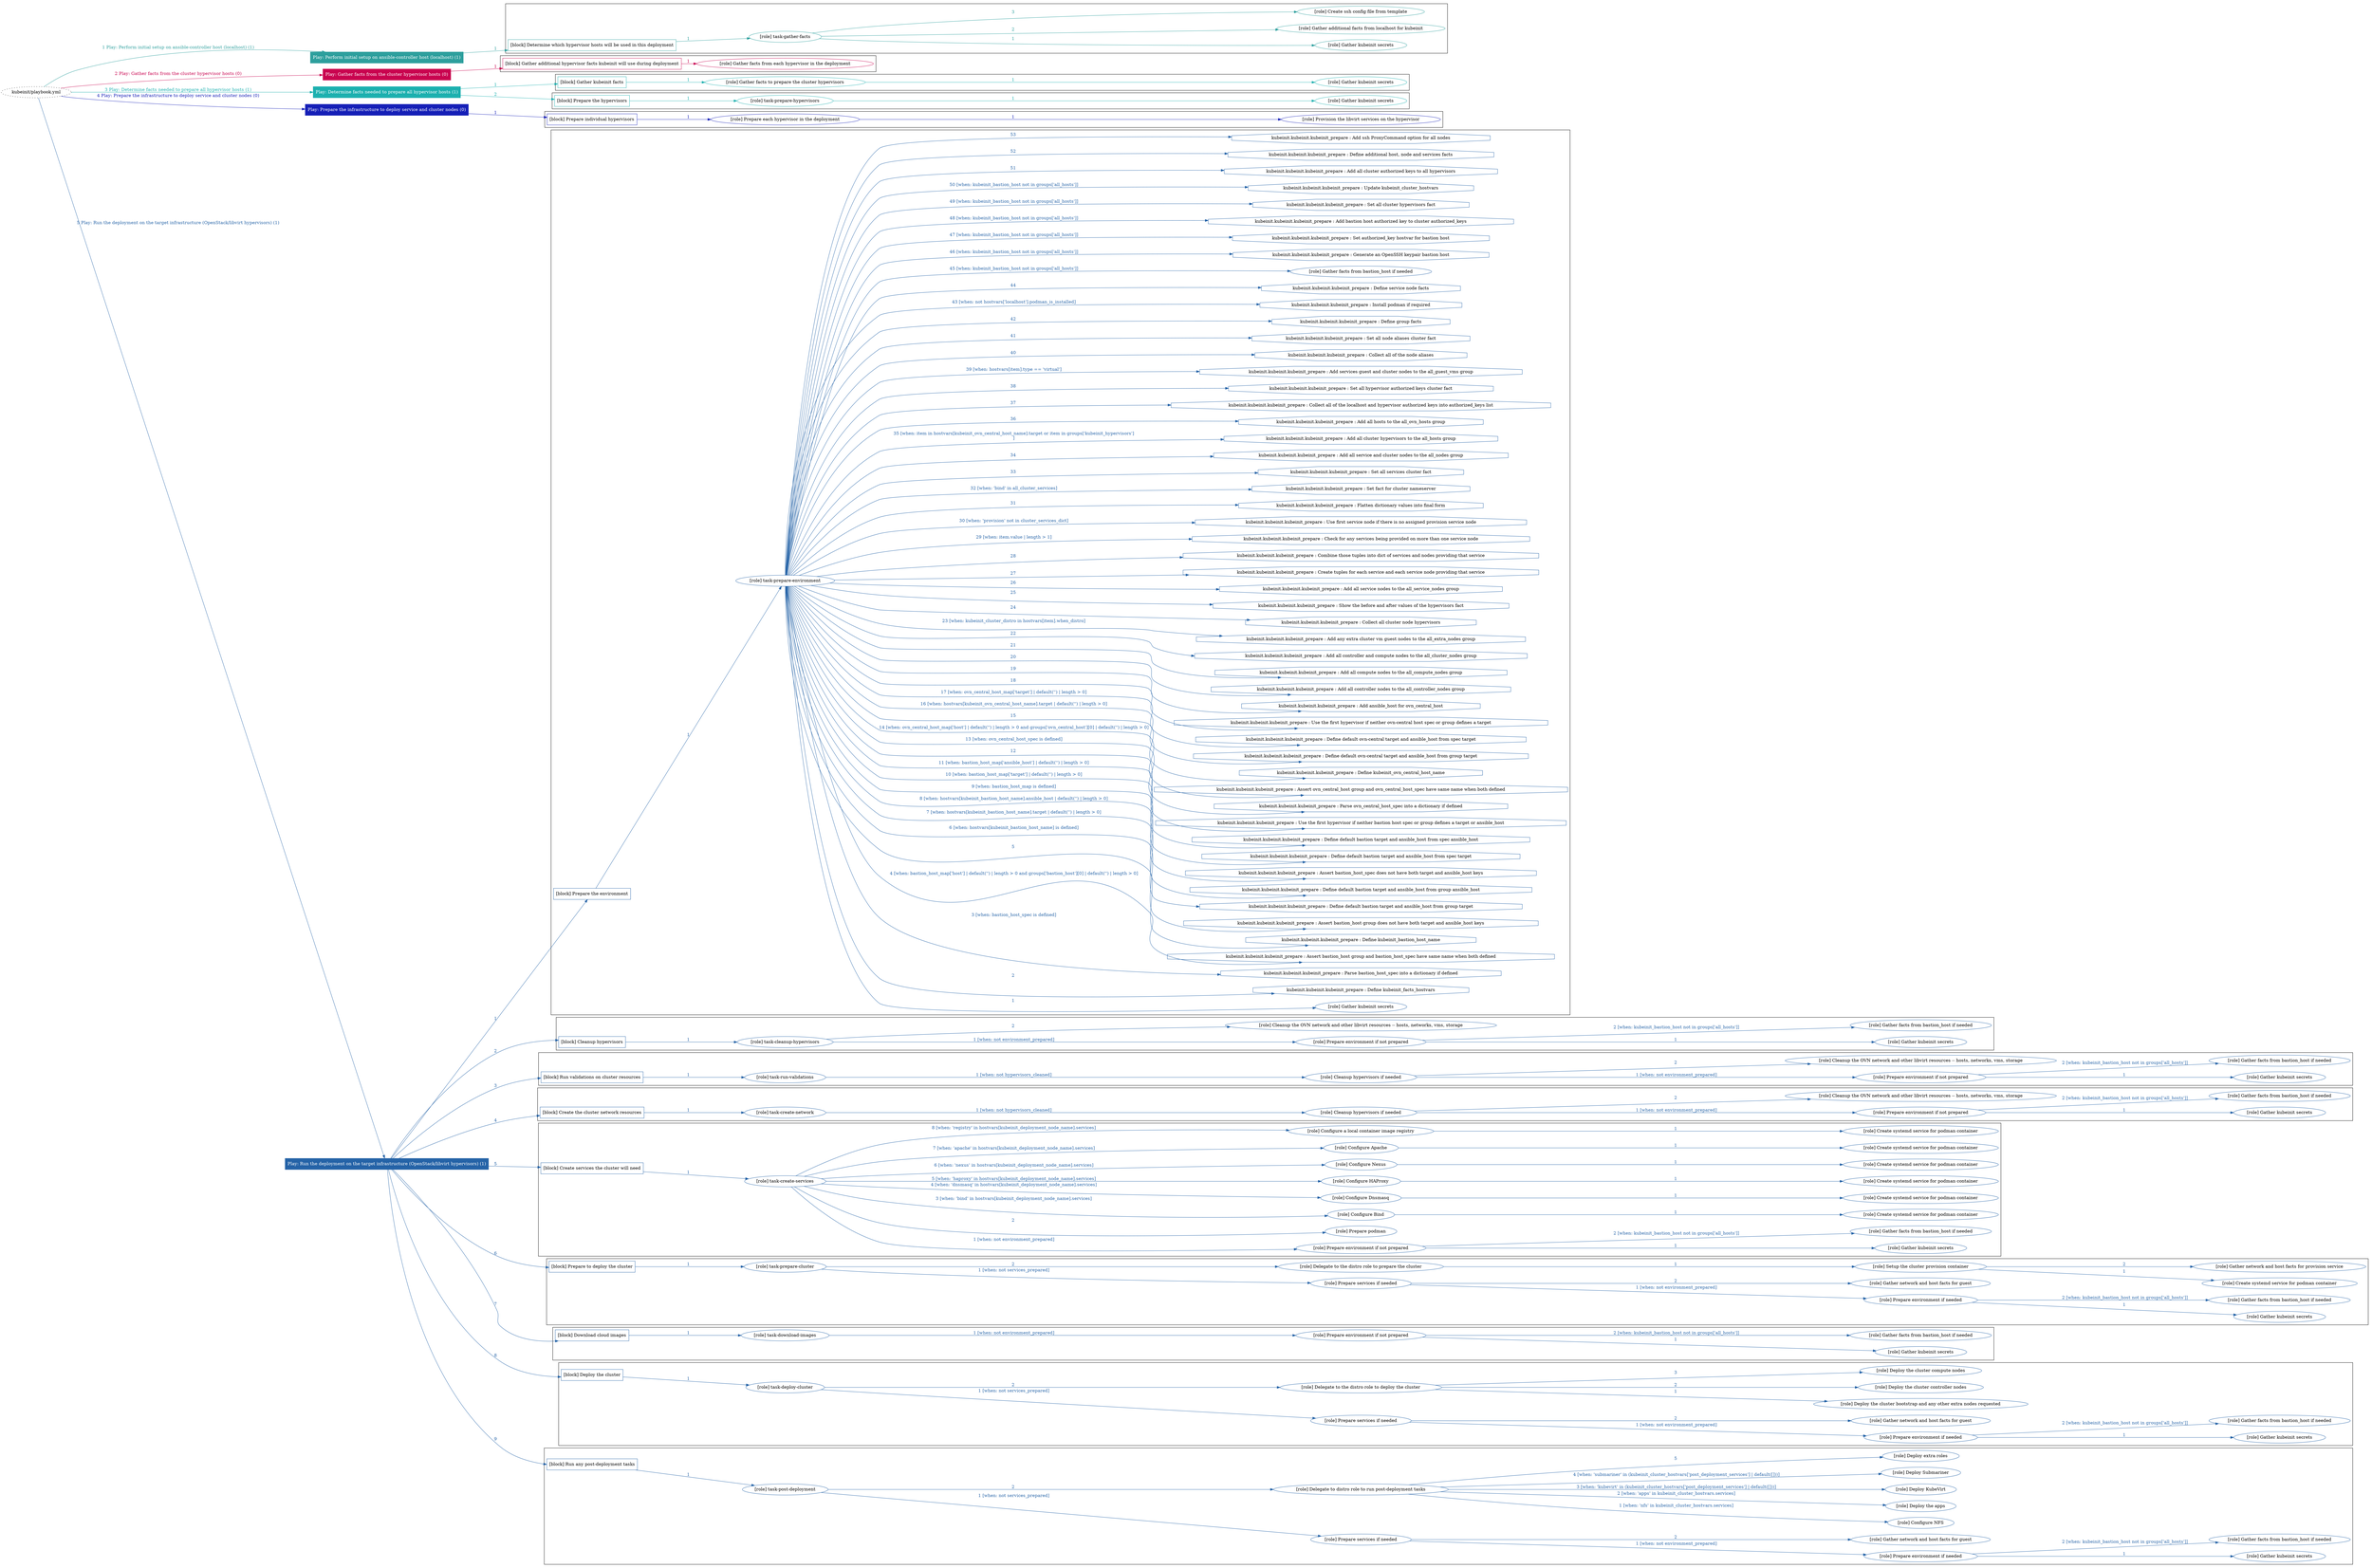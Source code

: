 digraph {
	graph [concentrate=true ordering=in rankdir=LR ratio=fill]
	edge [esep=5 sep=10]
	"kubeinit/playbook.yml" [URL="/home/runner/work/kubeinit/kubeinit/kubeinit/playbook.yml" id=playbook_dfdcc3f0 style=dotted]
	"kubeinit/playbook.yml" -> play_330165f9 [label="1 Play: Perform initial setup on ansible-controller host (localhost) (1)" color="#2d9f9d" fontcolor="#2d9f9d" id=edge_play_330165f9 labeltooltip="1 Play: Perform initial setup on ansible-controller host (localhost) (1)" tooltip="1 Play: Perform initial setup on ansible-controller host (localhost) (1)"]
	subgraph "Play: Perform initial setup on ansible-controller host (localhost) (1)" {
		play_330165f9 [label="Play: Perform initial setup on ansible-controller host (localhost) (1)" URL="/home/runner/work/kubeinit/kubeinit/kubeinit/playbook.yml" color="#2d9f9d" fontcolor="#ffffff" id=play_330165f9 shape=box style=filled tooltip=localhost]
		play_330165f9 -> block_0d5432a5 [label=1 color="#2d9f9d" fontcolor="#2d9f9d" id=edge_block_0d5432a5 labeltooltip=1 tooltip=1]
		subgraph cluster_block_0d5432a5 {
			block_0d5432a5 [label="[block] Determine which hypervisor hosts will be used in this deployment" URL="/home/runner/work/kubeinit/kubeinit/kubeinit/playbook.yml" color="#2d9f9d" id=block_0d5432a5 labeltooltip="Determine which hypervisor hosts will be used in this deployment" shape=box tooltip="Determine which hypervisor hosts will be used in this deployment"]
			block_0d5432a5 -> role_f7b7e987 [label="1 " color="#2d9f9d" fontcolor="#2d9f9d" id=edge_role_f7b7e987 labeltooltip="1 " tooltip="1 "]
			subgraph "task-gather-facts" {
				role_f7b7e987 [label="[role] task-gather-facts" URL="/home/runner/work/kubeinit/kubeinit/kubeinit/playbook.yml" color="#2d9f9d" id=role_f7b7e987 tooltip="task-gather-facts"]
				role_f7b7e987 -> role_10a80d89 [label="1 " color="#2d9f9d" fontcolor="#2d9f9d" id=edge_role_10a80d89 labeltooltip="1 " tooltip="1 "]
				subgraph "Gather kubeinit secrets" {
					role_10a80d89 [label="[role] Gather kubeinit secrets" URL="/home/runner/.ansible/collections/ansible_collections/kubeinit/kubeinit/roles/kubeinit_prepare/tasks/build_hypervisors_group.yml" color="#2d9f9d" id=role_10a80d89 tooltip="Gather kubeinit secrets"]
				}
				role_f7b7e987 -> role_03c56317 [label="2 " color="#2d9f9d" fontcolor="#2d9f9d" id=edge_role_03c56317 labeltooltip="2 " tooltip="2 "]
				subgraph "Gather additional facts from localhost for kubeinit" {
					role_03c56317 [label="[role] Gather additional facts from localhost for kubeinit" URL="/home/runner/.ansible/collections/ansible_collections/kubeinit/kubeinit/roles/kubeinit_prepare/tasks/build_hypervisors_group.yml" color="#2d9f9d" id=role_03c56317 tooltip="Gather additional facts from localhost for kubeinit"]
				}
				role_f7b7e987 -> role_e18e6024 [label="3 " color="#2d9f9d" fontcolor="#2d9f9d" id=edge_role_e18e6024 labeltooltip="3 " tooltip="3 "]
				subgraph "Create ssh config file from template" {
					role_e18e6024 [label="[role] Create ssh config file from template" URL="/home/runner/.ansible/collections/ansible_collections/kubeinit/kubeinit/roles/kubeinit_prepare/tasks/build_hypervisors_group.yml" color="#2d9f9d" id=role_e18e6024 tooltip="Create ssh config file from template"]
				}
			}
		}
	}
	"kubeinit/playbook.yml" -> play_8f786897 [label="2 Play: Gather facts from the cluster hypervisor hosts (0)" color="#c9034f" fontcolor="#c9034f" id=edge_play_8f786897 labeltooltip="2 Play: Gather facts from the cluster hypervisor hosts (0)" tooltip="2 Play: Gather facts from the cluster hypervisor hosts (0)"]
	subgraph "Play: Gather facts from the cluster hypervisor hosts (0)" {
		play_8f786897 [label="Play: Gather facts from the cluster hypervisor hosts (0)" URL="/home/runner/work/kubeinit/kubeinit/kubeinit/playbook.yml" color="#c9034f" fontcolor="#ffffff" id=play_8f786897 shape=box style=filled tooltip="Play: Gather facts from the cluster hypervisor hosts (0)"]
		play_8f786897 -> block_d6c2c010 [label=1 color="#c9034f" fontcolor="#c9034f" id=edge_block_d6c2c010 labeltooltip=1 tooltip=1]
		subgraph cluster_block_d6c2c010 {
			block_d6c2c010 [label="[block] Gather additional hypervisor facts kubeinit will use during deployment" URL="/home/runner/work/kubeinit/kubeinit/kubeinit/playbook.yml" color="#c9034f" id=block_d6c2c010 labeltooltip="Gather additional hypervisor facts kubeinit will use during deployment" shape=box tooltip="Gather additional hypervisor facts kubeinit will use during deployment"]
			block_d6c2c010 -> role_6f06f674 [label="1 " color="#c9034f" fontcolor="#c9034f" id=edge_role_6f06f674 labeltooltip="1 " tooltip="1 "]
			subgraph "Gather facts from each hypervisor in the deployment" {
				role_6f06f674 [label="[role] Gather facts from each hypervisor in the deployment" URL="/home/runner/work/kubeinit/kubeinit/kubeinit/playbook.yml" color="#c9034f" id=role_6f06f674 tooltip="Gather facts from each hypervisor in the deployment"]
			}
		}
	}
	"kubeinit/playbook.yml" -> play_d544d1e6 [label="3 Play: Determine facts needed to prepare all hypervisor hosts (1)" color="#1cb0af" fontcolor="#1cb0af" id=edge_play_d544d1e6 labeltooltip="3 Play: Determine facts needed to prepare all hypervisor hosts (1)" tooltip="3 Play: Determine facts needed to prepare all hypervisor hosts (1)"]
	subgraph "Play: Determine facts needed to prepare all hypervisor hosts (1)" {
		play_d544d1e6 [label="Play: Determine facts needed to prepare all hypervisor hosts (1)" URL="/home/runner/work/kubeinit/kubeinit/kubeinit/playbook.yml" color="#1cb0af" fontcolor="#ffffff" id=play_d544d1e6 shape=box style=filled tooltip=localhost]
		play_d544d1e6 -> block_7246a965 [label=1 color="#1cb0af" fontcolor="#1cb0af" id=edge_block_7246a965 labeltooltip=1 tooltip=1]
		subgraph cluster_block_7246a965 {
			block_7246a965 [label="[block] Gather kubeinit facts" URL="/home/runner/work/kubeinit/kubeinit/kubeinit/playbook.yml" color="#1cb0af" id=block_7246a965 labeltooltip="Gather kubeinit facts" shape=box tooltip="Gather kubeinit facts"]
			block_7246a965 -> role_2cfeac26 [label="1 " color="#1cb0af" fontcolor="#1cb0af" id=edge_role_2cfeac26 labeltooltip="1 " tooltip="1 "]
			subgraph "Gather facts to prepare the cluster hypervisors" {
				role_2cfeac26 [label="[role] Gather facts to prepare the cluster hypervisors" URL="/home/runner/work/kubeinit/kubeinit/kubeinit/playbook.yml" color="#1cb0af" id=role_2cfeac26 tooltip="Gather facts to prepare the cluster hypervisors"]
				role_2cfeac26 -> role_cf95601d [label="1 " color="#1cb0af" fontcolor="#1cb0af" id=edge_role_cf95601d labeltooltip="1 " tooltip="1 "]
				subgraph "Gather kubeinit secrets" {
					role_cf95601d [label="[role] Gather kubeinit secrets" URL="/home/runner/.ansible/collections/ansible_collections/kubeinit/kubeinit/roles/kubeinit_prepare/tasks/gather_kubeinit_facts.yml" color="#1cb0af" id=role_cf95601d tooltip="Gather kubeinit secrets"]
				}
			}
		}
		play_d544d1e6 -> block_c76149f5 [label=2 color="#1cb0af" fontcolor="#1cb0af" id=edge_block_c76149f5 labeltooltip=2 tooltip=2]
		subgraph cluster_block_c76149f5 {
			block_c76149f5 [label="[block] Prepare the hypervisors" URL="/home/runner/work/kubeinit/kubeinit/kubeinit/playbook.yml" color="#1cb0af" id=block_c76149f5 labeltooltip="Prepare the hypervisors" shape=box tooltip="Prepare the hypervisors"]
			block_c76149f5 -> role_6814615e [label="1 " color="#1cb0af" fontcolor="#1cb0af" id=edge_role_6814615e labeltooltip="1 " tooltip="1 "]
			subgraph "task-prepare-hypervisors" {
				role_6814615e [label="[role] task-prepare-hypervisors" URL="/home/runner/work/kubeinit/kubeinit/kubeinit/playbook.yml" color="#1cb0af" id=role_6814615e tooltip="task-prepare-hypervisors"]
				role_6814615e -> role_c16f129f [label="1 " color="#1cb0af" fontcolor="#1cb0af" id=edge_role_c16f129f labeltooltip="1 " tooltip="1 "]
				subgraph "Gather kubeinit secrets" {
					role_c16f129f [label="[role] Gather kubeinit secrets" URL="/home/runner/.ansible/collections/ansible_collections/kubeinit/kubeinit/roles/kubeinit_prepare/tasks/gather_kubeinit_facts.yml" color="#1cb0af" id=role_c16f129f tooltip="Gather kubeinit secrets"]
				}
			}
		}
	}
	"kubeinit/playbook.yml" -> play_97f97716 [label="4 Play: Prepare the infrastructure to deploy service and cluster nodes (0)" color="#151fb7" fontcolor="#151fb7" id=edge_play_97f97716 labeltooltip="4 Play: Prepare the infrastructure to deploy service and cluster nodes (0)" tooltip="4 Play: Prepare the infrastructure to deploy service and cluster nodes (0)"]
	subgraph "Play: Prepare the infrastructure to deploy service and cluster nodes (0)" {
		play_97f97716 [label="Play: Prepare the infrastructure to deploy service and cluster nodes (0)" URL="/home/runner/work/kubeinit/kubeinit/kubeinit/playbook.yml" color="#151fb7" fontcolor="#ffffff" id=play_97f97716 shape=box style=filled tooltip="Play: Prepare the infrastructure to deploy service and cluster nodes (0)"]
		play_97f97716 -> block_bd69032c [label=1 color="#151fb7" fontcolor="#151fb7" id=edge_block_bd69032c labeltooltip=1 tooltip=1]
		subgraph cluster_block_bd69032c {
			block_bd69032c [label="[block] Prepare individual hypervisors" URL="/home/runner/work/kubeinit/kubeinit/kubeinit/playbook.yml" color="#151fb7" id=block_bd69032c labeltooltip="Prepare individual hypervisors" shape=box tooltip="Prepare individual hypervisors"]
			block_bd69032c -> role_b76f7813 [label="1 " color="#151fb7" fontcolor="#151fb7" id=edge_role_b76f7813 labeltooltip="1 " tooltip="1 "]
			subgraph "Prepare each hypervisor in the deployment" {
				role_b76f7813 [label="[role] Prepare each hypervisor in the deployment" URL="/home/runner/work/kubeinit/kubeinit/kubeinit/playbook.yml" color="#151fb7" id=role_b76f7813 tooltip="Prepare each hypervisor in the deployment"]
				role_b76f7813 -> role_59a088c0 [label="1 " color="#151fb7" fontcolor="#151fb7" id=edge_role_59a088c0 labeltooltip="1 " tooltip="1 "]
				subgraph "Provision the libvirt services on the hypervisor" {
					role_59a088c0 [label="[role] Provision the libvirt services on the hypervisor" URL="/home/runner/.ansible/collections/ansible_collections/kubeinit/kubeinit/roles/kubeinit_prepare/tasks/prepare_hypervisor.yml" color="#151fb7" id=role_59a088c0 tooltip="Provision the libvirt services on the hypervisor"]
				}
			}
		}
	}
	"kubeinit/playbook.yml" -> play_d8944b21 [label="5 Play: Run the deployment on the target infrastructure (OpenStack/libvirt hypervisors) (1)" color="#2563a7" fontcolor="#2563a7" id=edge_play_d8944b21 labeltooltip="5 Play: Run the deployment on the target infrastructure (OpenStack/libvirt hypervisors) (1)" tooltip="5 Play: Run the deployment on the target infrastructure (OpenStack/libvirt hypervisors) (1)"]
	subgraph "Play: Run the deployment on the target infrastructure (OpenStack/libvirt hypervisors) (1)" {
		play_d8944b21 [label="Play: Run the deployment on the target infrastructure (OpenStack/libvirt hypervisors) (1)" URL="/home/runner/work/kubeinit/kubeinit/kubeinit/playbook.yml" color="#2563a7" fontcolor="#ffffff" id=play_d8944b21 shape=box style=filled tooltip=localhost]
		play_d8944b21 -> block_441c175d [label=1 color="#2563a7" fontcolor="#2563a7" id=edge_block_441c175d labeltooltip=1 tooltip=1]
		subgraph cluster_block_441c175d {
			block_441c175d [label="[block] Prepare the environment" URL="/home/runner/work/kubeinit/kubeinit/kubeinit/playbook.yml" color="#2563a7" id=block_441c175d labeltooltip="Prepare the environment" shape=box tooltip="Prepare the environment"]
			block_441c175d -> role_d3c29154 [label="1 " color="#2563a7" fontcolor="#2563a7" id=edge_role_d3c29154 labeltooltip="1 " tooltip="1 "]
			subgraph "task-prepare-environment" {
				role_d3c29154 [label="[role] task-prepare-environment" URL="/home/runner/work/kubeinit/kubeinit/kubeinit/playbook.yml" color="#2563a7" id=role_d3c29154 tooltip="task-prepare-environment"]
				role_d3c29154 -> role_e9c45b73 [label="1 " color="#2563a7" fontcolor="#2563a7" id=edge_role_e9c45b73 labeltooltip="1 " tooltip="1 "]
				subgraph "Gather kubeinit secrets" {
					role_e9c45b73 [label="[role] Gather kubeinit secrets" URL="/home/runner/.ansible/collections/ansible_collections/kubeinit/kubeinit/roles/kubeinit_prepare/tasks/gather_kubeinit_facts.yml" color="#2563a7" id=role_e9c45b73 tooltip="Gather kubeinit secrets"]
				}
				task_5f0b9061 [label="kubeinit.kubeinit.kubeinit_prepare : Define kubeinit_facts_hostvars" URL="/home/runner/.ansible/collections/ansible_collections/kubeinit/kubeinit/roles/kubeinit_prepare/tasks/main.yml" color="#2563a7" id=task_5f0b9061 shape=octagon tooltip="kubeinit.kubeinit.kubeinit_prepare : Define kubeinit_facts_hostvars"]
				role_d3c29154 -> task_5f0b9061 [label="2 " color="#2563a7" fontcolor="#2563a7" id=edge_task_5f0b9061 labeltooltip="2 " tooltip="2 "]
				task_7e693e70 [label="kubeinit.kubeinit.kubeinit_prepare : Parse bastion_host_spec into a dictionary if defined" URL="/home/runner/.ansible/collections/ansible_collections/kubeinit/kubeinit/roles/kubeinit_prepare/tasks/main.yml" color="#2563a7" id=task_7e693e70 shape=octagon tooltip="kubeinit.kubeinit.kubeinit_prepare : Parse bastion_host_spec into a dictionary if defined"]
				role_d3c29154 -> task_7e693e70 [label="3 [when: bastion_host_spec is defined]" color="#2563a7" fontcolor="#2563a7" id=edge_task_7e693e70 labeltooltip="3 [when: bastion_host_spec is defined]" tooltip="3 [when: bastion_host_spec is defined]"]
				task_dd63a0cc [label="kubeinit.kubeinit.kubeinit_prepare : Assert bastion_host group and bastion_host_spec have same name when both defined" URL="/home/runner/.ansible/collections/ansible_collections/kubeinit/kubeinit/roles/kubeinit_prepare/tasks/main.yml" color="#2563a7" id=task_dd63a0cc shape=octagon tooltip="kubeinit.kubeinit.kubeinit_prepare : Assert bastion_host group and bastion_host_spec have same name when both defined"]
				role_d3c29154 -> task_dd63a0cc [label="4 [when: bastion_host_map['host'] | default('') | length > 0 and groups['bastion_host'][0] | default('') | length > 0]" color="#2563a7" fontcolor="#2563a7" id=edge_task_dd63a0cc labeltooltip="4 [when: bastion_host_map['host'] | default('') | length > 0 and groups['bastion_host'][0] | default('') | length > 0]" tooltip="4 [when: bastion_host_map['host'] | default('') | length > 0 and groups['bastion_host'][0] | default('') | length > 0]"]
				task_57762973 [label="kubeinit.kubeinit.kubeinit_prepare : Define kubeinit_bastion_host_name" URL="/home/runner/.ansible/collections/ansible_collections/kubeinit/kubeinit/roles/kubeinit_prepare/tasks/main.yml" color="#2563a7" id=task_57762973 shape=octagon tooltip="kubeinit.kubeinit.kubeinit_prepare : Define kubeinit_bastion_host_name"]
				role_d3c29154 -> task_57762973 [label="5 " color="#2563a7" fontcolor="#2563a7" id=edge_task_57762973 labeltooltip="5 " tooltip="5 "]
				task_7a4199cb [label="kubeinit.kubeinit.kubeinit_prepare : Assert bastion_host group does not have both target and ansible_host keys" URL="/home/runner/.ansible/collections/ansible_collections/kubeinit/kubeinit/roles/kubeinit_prepare/tasks/main.yml" color="#2563a7" id=task_7a4199cb shape=octagon tooltip="kubeinit.kubeinit.kubeinit_prepare : Assert bastion_host group does not have both target and ansible_host keys"]
				role_d3c29154 -> task_7a4199cb [label="6 [when: hostvars[kubeinit_bastion_host_name] is defined]" color="#2563a7" fontcolor="#2563a7" id=edge_task_7a4199cb labeltooltip="6 [when: hostvars[kubeinit_bastion_host_name] is defined]" tooltip="6 [when: hostvars[kubeinit_bastion_host_name] is defined]"]
				task_4dc4ae5b [label="kubeinit.kubeinit.kubeinit_prepare : Define default bastion target and ansible_host from group target" URL="/home/runner/.ansible/collections/ansible_collections/kubeinit/kubeinit/roles/kubeinit_prepare/tasks/main.yml" color="#2563a7" id=task_4dc4ae5b shape=octagon tooltip="kubeinit.kubeinit.kubeinit_prepare : Define default bastion target and ansible_host from group target"]
				role_d3c29154 -> task_4dc4ae5b [label="7 [when: hostvars[kubeinit_bastion_host_name].target | default('') | length > 0]" color="#2563a7" fontcolor="#2563a7" id=edge_task_4dc4ae5b labeltooltip="7 [when: hostvars[kubeinit_bastion_host_name].target | default('') | length > 0]" tooltip="7 [when: hostvars[kubeinit_bastion_host_name].target | default('') | length > 0]"]
				task_50514c6a [label="kubeinit.kubeinit.kubeinit_prepare : Define default bastion target and ansible_host from group ansible_host" URL="/home/runner/.ansible/collections/ansible_collections/kubeinit/kubeinit/roles/kubeinit_prepare/tasks/main.yml" color="#2563a7" id=task_50514c6a shape=octagon tooltip="kubeinit.kubeinit.kubeinit_prepare : Define default bastion target and ansible_host from group ansible_host"]
				role_d3c29154 -> task_50514c6a [label="8 [when: hostvars[kubeinit_bastion_host_name].ansible_host | default('') | length > 0]" color="#2563a7" fontcolor="#2563a7" id=edge_task_50514c6a labeltooltip="8 [when: hostvars[kubeinit_bastion_host_name].ansible_host | default('') | length > 0]" tooltip="8 [when: hostvars[kubeinit_bastion_host_name].ansible_host | default('') | length > 0]"]
				task_52eba5b7 [label="kubeinit.kubeinit.kubeinit_prepare : Assert bastion_host_spec does not have both target and ansible_host keys" URL="/home/runner/.ansible/collections/ansible_collections/kubeinit/kubeinit/roles/kubeinit_prepare/tasks/main.yml" color="#2563a7" id=task_52eba5b7 shape=octagon tooltip="kubeinit.kubeinit.kubeinit_prepare : Assert bastion_host_spec does not have both target and ansible_host keys"]
				role_d3c29154 -> task_52eba5b7 [label="9 [when: bastion_host_map is defined]" color="#2563a7" fontcolor="#2563a7" id=edge_task_52eba5b7 labeltooltip="9 [when: bastion_host_map is defined]" tooltip="9 [when: bastion_host_map is defined]"]
				task_ac846da8 [label="kubeinit.kubeinit.kubeinit_prepare : Define default bastion target and ansible_host from spec target" URL="/home/runner/.ansible/collections/ansible_collections/kubeinit/kubeinit/roles/kubeinit_prepare/tasks/main.yml" color="#2563a7" id=task_ac846da8 shape=octagon tooltip="kubeinit.kubeinit.kubeinit_prepare : Define default bastion target and ansible_host from spec target"]
				role_d3c29154 -> task_ac846da8 [label="10 [when: bastion_host_map['target'] | default('') | length > 0]" color="#2563a7" fontcolor="#2563a7" id=edge_task_ac846da8 labeltooltip="10 [when: bastion_host_map['target'] | default('') | length > 0]" tooltip="10 [when: bastion_host_map['target'] | default('') | length > 0]"]
				task_d61dda55 [label="kubeinit.kubeinit.kubeinit_prepare : Define default bastion target and ansible_host from spec ansible_host" URL="/home/runner/.ansible/collections/ansible_collections/kubeinit/kubeinit/roles/kubeinit_prepare/tasks/main.yml" color="#2563a7" id=task_d61dda55 shape=octagon tooltip="kubeinit.kubeinit.kubeinit_prepare : Define default bastion target and ansible_host from spec ansible_host"]
				role_d3c29154 -> task_d61dda55 [label="11 [when: bastion_host_map['ansible_host'] | default('') | length > 0]" color="#2563a7" fontcolor="#2563a7" id=edge_task_d61dda55 labeltooltip="11 [when: bastion_host_map['ansible_host'] | default('') | length > 0]" tooltip="11 [when: bastion_host_map['ansible_host'] | default('') | length > 0]"]
				task_138099e8 [label="kubeinit.kubeinit.kubeinit_prepare : Use the first hypervisor if neither bastion host spec or group defines a target or ansible_host" URL="/home/runner/.ansible/collections/ansible_collections/kubeinit/kubeinit/roles/kubeinit_prepare/tasks/main.yml" color="#2563a7" id=task_138099e8 shape=octagon tooltip="kubeinit.kubeinit.kubeinit_prepare : Use the first hypervisor if neither bastion host spec or group defines a target or ansible_host"]
				role_d3c29154 -> task_138099e8 [label="12 " color="#2563a7" fontcolor="#2563a7" id=edge_task_138099e8 labeltooltip="12 " tooltip="12 "]
				task_a7064e94 [label="kubeinit.kubeinit.kubeinit_prepare : Parse ovn_central_host_spec into a dictionary if defined" URL="/home/runner/.ansible/collections/ansible_collections/kubeinit/kubeinit/roles/kubeinit_prepare/tasks/main.yml" color="#2563a7" id=task_a7064e94 shape=octagon tooltip="kubeinit.kubeinit.kubeinit_prepare : Parse ovn_central_host_spec into a dictionary if defined"]
				role_d3c29154 -> task_a7064e94 [label="13 [when: ovn_central_host_spec is defined]" color="#2563a7" fontcolor="#2563a7" id=edge_task_a7064e94 labeltooltip="13 [when: ovn_central_host_spec is defined]" tooltip="13 [when: ovn_central_host_spec is defined]"]
				task_c4641036 [label="kubeinit.kubeinit.kubeinit_prepare : Assert ovn_central_host group and ovn_central_host_spec have same name when both defined" URL="/home/runner/.ansible/collections/ansible_collections/kubeinit/kubeinit/roles/kubeinit_prepare/tasks/main.yml" color="#2563a7" id=task_c4641036 shape=octagon tooltip="kubeinit.kubeinit.kubeinit_prepare : Assert ovn_central_host group and ovn_central_host_spec have same name when both defined"]
				role_d3c29154 -> task_c4641036 [label="14 [when: ovn_central_host_map['host'] | default('') | length > 0 and groups['ovn_central_host'][0] | default('') | length > 0]" color="#2563a7" fontcolor="#2563a7" id=edge_task_c4641036 labeltooltip="14 [when: ovn_central_host_map['host'] | default('') | length > 0 and groups['ovn_central_host'][0] | default('') | length > 0]" tooltip="14 [when: ovn_central_host_map['host'] | default('') | length > 0 and groups['ovn_central_host'][0] | default('') | length > 0]"]
				task_a2938a20 [label="kubeinit.kubeinit.kubeinit_prepare : Define kubeinit_ovn_central_host_name" URL="/home/runner/.ansible/collections/ansible_collections/kubeinit/kubeinit/roles/kubeinit_prepare/tasks/main.yml" color="#2563a7" id=task_a2938a20 shape=octagon tooltip="kubeinit.kubeinit.kubeinit_prepare : Define kubeinit_ovn_central_host_name"]
				role_d3c29154 -> task_a2938a20 [label="15 " color="#2563a7" fontcolor="#2563a7" id=edge_task_a2938a20 labeltooltip="15 " tooltip="15 "]
				task_8f443187 [label="kubeinit.kubeinit.kubeinit_prepare : Define default ovn-central target and ansible_host from group target" URL="/home/runner/.ansible/collections/ansible_collections/kubeinit/kubeinit/roles/kubeinit_prepare/tasks/main.yml" color="#2563a7" id=task_8f443187 shape=octagon tooltip="kubeinit.kubeinit.kubeinit_prepare : Define default ovn-central target and ansible_host from group target"]
				role_d3c29154 -> task_8f443187 [label="16 [when: hostvars[kubeinit_ovn_central_host_name].target | default('') | length > 0]" color="#2563a7" fontcolor="#2563a7" id=edge_task_8f443187 labeltooltip="16 [when: hostvars[kubeinit_ovn_central_host_name].target | default('') | length > 0]" tooltip="16 [when: hostvars[kubeinit_ovn_central_host_name].target | default('') | length > 0]"]
				task_6d96dc33 [label="kubeinit.kubeinit.kubeinit_prepare : Define default ovn-central target and ansible_host from spec target" URL="/home/runner/.ansible/collections/ansible_collections/kubeinit/kubeinit/roles/kubeinit_prepare/tasks/main.yml" color="#2563a7" id=task_6d96dc33 shape=octagon tooltip="kubeinit.kubeinit.kubeinit_prepare : Define default ovn-central target and ansible_host from spec target"]
				role_d3c29154 -> task_6d96dc33 [label="17 [when: ovn_central_host_map['target'] | default('') | length > 0]" color="#2563a7" fontcolor="#2563a7" id=edge_task_6d96dc33 labeltooltip="17 [when: ovn_central_host_map['target'] | default('') | length > 0]" tooltip="17 [when: ovn_central_host_map['target'] | default('') | length > 0]"]
				task_eda701e7 [label="kubeinit.kubeinit.kubeinit_prepare : Use the first hypervisor if neither ovn-central host spec or group defines a target" URL="/home/runner/.ansible/collections/ansible_collections/kubeinit/kubeinit/roles/kubeinit_prepare/tasks/main.yml" color="#2563a7" id=task_eda701e7 shape=octagon tooltip="kubeinit.kubeinit.kubeinit_prepare : Use the first hypervisor if neither ovn-central host spec or group defines a target"]
				role_d3c29154 -> task_eda701e7 [label="18 " color="#2563a7" fontcolor="#2563a7" id=edge_task_eda701e7 labeltooltip="18 " tooltip="18 "]
				task_2285651b [label="kubeinit.kubeinit.kubeinit_prepare : Add ansible_host for ovn_central_host" URL="/home/runner/.ansible/collections/ansible_collections/kubeinit/kubeinit/roles/kubeinit_prepare/tasks/main.yml" color="#2563a7" id=task_2285651b shape=octagon tooltip="kubeinit.kubeinit.kubeinit_prepare : Add ansible_host for ovn_central_host"]
				role_d3c29154 -> task_2285651b [label="19 " color="#2563a7" fontcolor="#2563a7" id=edge_task_2285651b labeltooltip="19 " tooltip="19 "]
				task_fb847220 [label="kubeinit.kubeinit.kubeinit_prepare : Add all controller nodes to the all_controller_nodes group" URL="/home/runner/.ansible/collections/ansible_collections/kubeinit/kubeinit/roles/kubeinit_prepare/tasks/prepare_groups.yml" color="#2563a7" id=task_fb847220 shape=octagon tooltip="kubeinit.kubeinit.kubeinit_prepare : Add all controller nodes to the all_controller_nodes group"]
				role_d3c29154 -> task_fb847220 [label="20 " color="#2563a7" fontcolor="#2563a7" id=edge_task_fb847220 labeltooltip="20 " tooltip="20 "]
				task_d979dddd [label="kubeinit.kubeinit.kubeinit_prepare : Add all compute nodes to the all_compute_nodes group" URL="/home/runner/.ansible/collections/ansible_collections/kubeinit/kubeinit/roles/kubeinit_prepare/tasks/prepare_groups.yml" color="#2563a7" id=task_d979dddd shape=octagon tooltip="kubeinit.kubeinit.kubeinit_prepare : Add all compute nodes to the all_compute_nodes group"]
				role_d3c29154 -> task_d979dddd [label="21 " color="#2563a7" fontcolor="#2563a7" id=edge_task_d979dddd labeltooltip="21 " tooltip="21 "]
				task_cdf33f18 [label="kubeinit.kubeinit.kubeinit_prepare : Add all controller and compute nodes to the all_cluster_nodes group" URL="/home/runner/.ansible/collections/ansible_collections/kubeinit/kubeinit/roles/kubeinit_prepare/tasks/prepare_groups.yml" color="#2563a7" id=task_cdf33f18 shape=octagon tooltip="kubeinit.kubeinit.kubeinit_prepare : Add all controller and compute nodes to the all_cluster_nodes group"]
				role_d3c29154 -> task_cdf33f18 [label="22 " color="#2563a7" fontcolor="#2563a7" id=edge_task_cdf33f18 labeltooltip="22 " tooltip="22 "]
				task_42d5d403 [label="kubeinit.kubeinit.kubeinit_prepare : Add any extra cluster vm guest nodes to the all_extra_nodes group" URL="/home/runner/.ansible/collections/ansible_collections/kubeinit/kubeinit/roles/kubeinit_prepare/tasks/prepare_groups.yml" color="#2563a7" id=task_42d5d403 shape=octagon tooltip="kubeinit.kubeinit.kubeinit_prepare : Add any extra cluster vm guest nodes to the all_extra_nodes group"]
				role_d3c29154 -> task_42d5d403 [label="23 [when: kubeinit_cluster_distro in hostvars[item].when_distro]" color="#2563a7" fontcolor="#2563a7" id=edge_task_42d5d403 labeltooltip="23 [when: kubeinit_cluster_distro in hostvars[item].when_distro]" tooltip="23 [when: kubeinit_cluster_distro in hostvars[item].when_distro]"]
				task_2437e3f6 [label="kubeinit.kubeinit.kubeinit_prepare : Collect all cluster node hypervisors" URL="/home/runner/.ansible/collections/ansible_collections/kubeinit/kubeinit/roles/kubeinit_prepare/tasks/prepare_groups.yml" color="#2563a7" id=task_2437e3f6 shape=octagon tooltip="kubeinit.kubeinit.kubeinit_prepare : Collect all cluster node hypervisors"]
				role_d3c29154 -> task_2437e3f6 [label="24 " color="#2563a7" fontcolor="#2563a7" id=edge_task_2437e3f6 labeltooltip="24 " tooltip="24 "]
				task_a44e8ee4 [label="kubeinit.kubeinit.kubeinit_prepare : Show the before and after values of the hypervisors fact" URL="/home/runner/.ansible/collections/ansible_collections/kubeinit/kubeinit/roles/kubeinit_prepare/tasks/prepare_groups.yml" color="#2563a7" id=task_a44e8ee4 shape=octagon tooltip="kubeinit.kubeinit.kubeinit_prepare : Show the before and after values of the hypervisors fact"]
				role_d3c29154 -> task_a44e8ee4 [label="25 " color="#2563a7" fontcolor="#2563a7" id=edge_task_a44e8ee4 labeltooltip="25 " tooltip="25 "]
				task_98f856fd [label="kubeinit.kubeinit.kubeinit_prepare : Add all service nodes to the all_service_nodes group" URL="/home/runner/.ansible/collections/ansible_collections/kubeinit/kubeinit/roles/kubeinit_prepare/tasks/prepare_groups.yml" color="#2563a7" id=task_98f856fd shape=octagon tooltip="kubeinit.kubeinit.kubeinit_prepare : Add all service nodes to the all_service_nodes group"]
				role_d3c29154 -> task_98f856fd [label="26 " color="#2563a7" fontcolor="#2563a7" id=edge_task_98f856fd labeltooltip="26 " tooltip="26 "]
				task_699f3c4a [label="kubeinit.kubeinit.kubeinit_prepare : Create tuples for each service and each service node providing that service" URL="/home/runner/.ansible/collections/ansible_collections/kubeinit/kubeinit/roles/kubeinit_prepare/tasks/prepare_groups.yml" color="#2563a7" id=task_699f3c4a shape=octagon tooltip="kubeinit.kubeinit.kubeinit_prepare : Create tuples for each service and each service node providing that service"]
				role_d3c29154 -> task_699f3c4a [label="27 " color="#2563a7" fontcolor="#2563a7" id=edge_task_699f3c4a labeltooltip="27 " tooltip="27 "]
				task_90463e3f [label="kubeinit.kubeinit.kubeinit_prepare : Combine those tuples into dict of services and nodes providing that service" URL="/home/runner/.ansible/collections/ansible_collections/kubeinit/kubeinit/roles/kubeinit_prepare/tasks/prepare_groups.yml" color="#2563a7" id=task_90463e3f shape=octagon tooltip="kubeinit.kubeinit.kubeinit_prepare : Combine those tuples into dict of services and nodes providing that service"]
				role_d3c29154 -> task_90463e3f [label="28 " color="#2563a7" fontcolor="#2563a7" id=edge_task_90463e3f labeltooltip="28 " tooltip="28 "]
				task_e874cb74 [label="kubeinit.kubeinit.kubeinit_prepare : Check for any services being provided on more than one service node" URL="/home/runner/.ansible/collections/ansible_collections/kubeinit/kubeinit/roles/kubeinit_prepare/tasks/prepare_groups.yml" color="#2563a7" id=task_e874cb74 shape=octagon tooltip="kubeinit.kubeinit.kubeinit_prepare : Check for any services being provided on more than one service node"]
				role_d3c29154 -> task_e874cb74 [label="29 [when: item.value | length > 1]" color="#2563a7" fontcolor="#2563a7" id=edge_task_e874cb74 labeltooltip="29 [when: item.value | length > 1]" tooltip="29 [when: item.value | length > 1]"]
				task_fe2ab464 [label="kubeinit.kubeinit.kubeinit_prepare : Use first service node if there is no assigned provision service node" URL="/home/runner/.ansible/collections/ansible_collections/kubeinit/kubeinit/roles/kubeinit_prepare/tasks/prepare_groups.yml" color="#2563a7" id=task_fe2ab464 shape=octagon tooltip="kubeinit.kubeinit.kubeinit_prepare : Use first service node if there is no assigned provision service node"]
				role_d3c29154 -> task_fe2ab464 [label="30 [when: 'provision' not in cluster_services_dict]" color="#2563a7" fontcolor="#2563a7" id=edge_task_fe2ab464 labeltooltip="30 [when: 'provision' not in cluster_services_dict]" tooltip="30 [when: 'provision' not in cluster_services_dict]"]
				task_04e43dc8 [label="kubeinit.kubeinit.kubeinit_prepare : Flatten dictionary values into final form" URL="/home/runner/.ansible/collections/ansible_collections/kubeinit/kubeinit/roles/kubeinit_prepare/tasks/prepare_groups.yml" color="#2563a7" id=task_04e43dc8 shape=octagon tooltip="kubeinit.kubeinit.kubeinit_prepare : Flatten dictionary values into final form"]
				role_d3c29154 -> task_04e43dc8 [label="31 " color="#2563a7" fontcolor="#2563a7" id=edge_task_04e43dc8 labeltooltip="31 " tooltip="31 "]
				task_92bc210e [label="kubeinit.kubeinit.kubeinit_prepare : Set fact for cluster nameserver" URL="/home/runner/.ansible/collections/ansible_collections/kubeinit/kubeinit/roles/kubeinit_prepare/tasks/prepare_groups.yml" color="#2563a7" id=task_92bc210e shape=octagon tooltip="kubeinit.kubeinit.kubeinit_prepare : Set fact for cluster nameserver"]
				role_d3c29154 -> task_92bc210e [label="32 [when: 'bind' in all_cluster_services]" color="#2563a7" fontcolor="#2563a7" id=edge_task_92bc210e labeltooltip="32 [when: 'bind' in all_cluster_services]" tooltip="32 [when: 'bind' in all_cluster_services]"]
				task_2936c860 [label="kubeinit.kubeinit.kubeinit_prepare : Set all services cluster fact" URL="/home/runner/.ansible/collections/ansible_collections/kubeinit/kubeinit/roles/kubeinit_prepare/tasks/prepare_groups.yml" color="#2563a7" id=task_2936c860 shape=octagon tooltip="kubeinit.kubeinit.kubeinit_prepare : Set all services cluster fact"]
				role_d3c29154 -> task_2936c860 [label="33 " color="#2563a7" fontcolor="#2563a7" id=edge_task_2936c860 labeltooltip="33 " tooltip="33 "]
				task_2c584a5c [label="kubeinit.kubeinit.kubeinit_prepare : Add all service and cluster nodes to the all_nodes group" URL="/home/runner/.ansible/collections/ansible_collections/kubeinit/kubeinit/roles/kubeinit_prepare/tasks/prepare_groups.yml" color="#2563a7" id=task_2c584a5c shape=octagon tooltip="kubeinit.kubeinit.kubeinit_prepare : Add all service and cluster nodes to the all_nodes group"]
				role_d3c29154 -> task_2c584a5c [label="34 " color="#2563a7" fontcolor="#2563a7" id=edge_task_2c584a5c labeltooltip="34 " tooltip="34 "]
				task_7491b81f [label="kubeinit.kubeinit.kubeinit_prepare : Add all cluster hypervisors to the all_hosts group" URL="/home/runner/.ansible/collections/ansible_collections/kubeinit/kubeinit/roles/kubeinit_prepare/tasks/prepare_groups.yml" color="#2563a7" id=task_7491b81f shape=octagon tooltip="kubeinit.kubeinit.kubeinit_prepare : Add all cluster hypervisors to the all_hosts group"]
				role_d3c29154 -> task_7491b81f [label="35 [when: item in hostvars[kubeinit_ovn_central_host_name].target or item in groups['kubeinit_hypervisors']
]" color="#2563a7" fontcolor="#2563a7" id=edge_task_7491b81f labeltooltip="35 [when: item in hostvars[kubeinit_ovn_central_host_name].target or item in groups['kubeinit_hypervisors']
]" tooltip="35 [when: item in hostvars[kubeinit_ovn_central_host_name].target or item in groups['kubeinit_hypervisors']
]"]
				task_0a1399fd [label="kubeinit.kubeinit.kubeinit_prepare : Add all hosts to the all_ovn_hosts group" URL="/home/runner/.ansible/collections/ansible_collections/kubeinit/kubeinit/roles/kubeinit_prepare/tasks/prepare_groups.yml" color="#2563a7" id=task_0a1399fd shape=octagon tooltip="kubeinit.kubeinit.kubeinit_prepare : Add all hosts to the all_ovn_hosts group"]
				role_d3c29154 -> task_0a1399fd [label="36 " color="#2563a7" fontcolor="#2563a7" id=edge_task_0a1399fd labeltooltip="36 " tooltip="36 "]
				task_cc312b86 [label="kubeinit.kubeinit.kubeinit_prepare : Collect all of the localhost and hypervisor authorized keys into authorized_keys list" URL="/home/runner/.ansible/collections/ansible_collections/kubeinit/kubeinit/roles/kubeinit_prepare/tasks/prepare_groups.yml" color="#2563a7" id=task_cc312b86 shape=octagon tooltip="kubeinit.kubeinit.kubeinit_prepare : Collect all of the localhost and hypervisor authorized keys into authorized_keys list"]
				role_d3c29154 -> task_cc312b86 [label="37 " color="#2563a7" fontcolor="#2563a7" id=edge_task_cc312b86 labeltooltip="37 " tooltip="37 "]
				task_b7169cb6 [label="kubeinit.kubeinit.kubeinit_prepare : Set all hypervisor authorized keys cluster fact" URL="/home/runner/.ansible/collections/ansible_collections/kubeinit/kubeinit/roles/kubeinit_prepare/tasks/prepare_groups.yml" color="#2563a7" id=task_b7169cb6 shape=octagon tooltip="kubeinit.kubeinit.kubeinit_prepare : Set all hypervisor authorized keys cluster fact"]
				role_d3c29154 -> task_b7169cb6 [label="38 " color="#2563a7" fontcolor="#2563a7" id=edge_task_b7169cb6 labeltooltip="38 " tooltip="38 "]
				task_43c9b21e [label="kubeinit.kubeinit.kubeinit_prepare : Add services guest and cluster nodes to the all_guest_vms group" URL="/home/runner/.ansible/collections/ansible_collections/kubeinit/kubeinit/roles/kubeinit_prepare/tasks/prepare_groups.yml" color="#2563a7" id=task_43c9b21e shape=octagon tooltip="kubeinit.kubeinit.kubeinit_prepare : Add services guest and cluster nodes to the all_guest_vms group"]
				role_d3c29154 -> task_43c9b21e [label="39 [when: hostvars[item].type == 'virtual']" color="#2563a7" fontcolor="#2563a7" id=edge_task_43c9b21e labeltooltip="39 [when: hostvars[item].type == 'virtual']" tooltip="39 [when: hostvars[item].type == 'virtual']"]
				task_ecfd32e7 [label="kubeinit.kubeinit.kubeinit_prepare : Collect all of the node aliases" URL="/home/runner/.ansible/collections/ansible_collections/kubeinit/kubeinit/roles/kubeinit_prepare/tasks/prepare_groups.yml" color="#2563a7" id=task_ecfd32e7 shape=octagon tooltip="kubeinit.kubeinit.kubeinit_prepare : Collect all of the node aliases"]
				role_d3c29154 -> task_ecfd32e7 [label="40 " color="#2563a7" fontcolor="#2563a7" id=edge_task_ecfd32e7 labeltooltip="40 " tooltip="40 "]
				task_ac4a0312 [label="kubeinit.kubeinit.kubeinit_prepare : Set all node aliases cluster fact" URL="/home/runner/.ansible/collections/ansible_collections/kubeinit/kubeinit/roles/kubeinit_prepare/tasks/prepare_groups.yml" color="#2563a7" id=task_ac4a0312 shape=octagon tooltip="kubeinit.kubeinit.kubeinit_prepare : Set all node aliases cluster fact"]
				role_d3c29154 -> task_ac4a0312 [label="41 " color="#2563a7" fontcolor="#2563a7" id=edge_task_ac4a0312 labeltooltip="41 " tooltip="41 "]
				task_5a2a30ae [label="kubeinit.kubeinit.kubeinit_prepare : Define group facts" URL="/home/runner/.ansible/collections/ansible_collections/kubeinit/kubeinit/roles/kubeinit_prepare/tasks/main.yml" color="#2563a7" id=task_5a2a30ae shape=octagon tooltip="kubeinit.kubeinit.kubeinit_prepare : Define group facts"]
				role_d3c29154 -> task_5a2a30ae [label="42 " color="#2563a7" fontcolor="#2563a7" id=edge_task_5a2a30ae labeltooltip="42 " tooltip="42 "]
				task_cef664df [label="kubeinit.kubeinit.kubeinit_prepare : Install podman if required" URL="/home/runner/.ansible/collections/ansible_collections/kubeinit/kubeinit/roles/kubeinit_prepare/tasks/main.yml" color="#2563a7" id=task_cef664df shape=octagon tooltip="kubeinit.kubeinit.kubeinit_prepare : Install podman if required"]
				role_d3c29154 -> task_cef664df [label="43 [when: not hostvars['localhost'].podman_is_installed]" color="#2563a7" fontcolor="#2563a7" id=edge_task_cef664df labeltooltip="43 [when: not hostvars['localhost'].podman_is_installed]" tooltip="43 [when: not hostvars['localhost'].podman_is_installed]"]
				task_01f34025 [label="kubeinit.kubeinit.kubeinit_prepare : Define service node facts" URL="/home/runner/.ansible/collections/ansible_collections/kubeinit/kubeinit/roles/kubeinit_prepare/tasks/main.yml" color="#2563a7" id=task_01f34025 shape=octagon tooltip="kubeinit.kubeinit.kubeinit_prepare : Define service node facts"]
				role_d3c29154 -> task_01f34025 [label="44 " color="#2563a7" fontcolor="#2563a7" id=edge_task_01f34025 labeltooltip="44 " tooltip="44 "]
				role_d3c29154 -> role_480c5b64 [label="45 [when: kubeinit_bastion_host not in groups['all_hosts']]" color="#2563a7" fontcolor="#2563a7" id=edge_role_480c5b64 labeltooltip="45 [when: kubeinit_bastion_host not in groups['all_hosts']]" tooltip="45 [when: kubeinit_bastion_host not in groups['all_hosts']]"]
				subgraph "Gather facts from bastion_host if needed" {
					role_480c5b64 [label="[role] Gather facts from bastion_host if needed" URL="/home/runner/.ansible/collections/ansible_collections/kubeinit/kubeinit/roles/kubeinit_prepare/tasks/main.yml" color="#2563a7" id=role_480c5b64 tooltip="Gather facts from bastion_host if needed"]
				}
				task_c7f714e2 [label="kubeinit.kubeinit.kubeinit_prepare : Generate an OpenSSH keypair bastion host" URL="/home/runner/.ansible/collections/ansible_collections/kubeinit/kubeinit/roles/kubeinit_prepare/tasks/main.yml" color="#2563a7" id=task_c7f714e2 shape=octagon tooltip="kubeinit.kubeinit.kubeinit_prepare : Generate an OpenSSH keypair bastion host"]
				role_d3c29154 -> task_c7f714e2 [label="46 [when: kubeinit_bastion_host not in groups['all_hosts']]" color="#2563a7" fontcolor="#2563a7" id=edge_task_c7f714e2 labeltooltip="46 [when: kubeinit_bastion_host not in groups['all_hosts']]" tooltip="46 [when: kubeinit_bastion_host not in groups['all_hosts']]"]
				task_8d3bafb4 [label="kubeinit.kubeinit.kubeinit_prepare : Set authorized_key hostvar for bastion host" URL="/home/runner/.ansible/collections/ansible_collections/kubeinit/kubeinit/roles/kubeinit_prepare/tasks/main.yml" color="#2563a7" id=task_8d3bafb4 shape=octagon tooltip="kubeinit.kubeinit.kubeinit_prepare : Set authorized_key hostvar for bastion host"]
				role_d3c29154 -> task_8d3bafb4 [label="47 [when: kubeinit_bastion_host not in groups['all_hosts']]" color="#2563a7" fontcolor="#2563a7" id=edge_task_8d3bafb4 labeltooltip="47 [when: kubeinit_bastion_host not in groups['all_hosts']]" tooltip="47 [when: kubeinit_bastion_host not in groups['all_hosts']]"]
				task_2487f4cf [label="kubeinit.kubeinit.kubeinit_prepare : Add bastion host authorized key to cluster authorized_keys" URL="/home/runner/.ansible/collections/ansible_collections/kubeinit/kubeinit/roles/kubeinit_prepare/tasks/main.yml" color="#2563a7" id=task_2487f4cf shape=octagon tooltip="kubeinit.kubeinit.kubeinit_prepare : Add bastion host authorized key to cluster authorized_keys"]
				role_d3c29154 -> task_2487f4cf [label="48 [when: kubeinit_bastion_host not in groups['all_hosts']]" color="#2563a7" fontcolor="#2563a7" id=edge_task_2487f4cf labeltooltip="48 [when: kubeinit_bastion_host not in groups['all_hosts']]" tooltip="48 [when: kubeinit_bastion_host not in groups['all_hosts']]"]
				task_5bdbcba6 [label="kubeinit.kubeinit.kubeinit_prepare : Set all cluster hypervisors fact" URL="/home/runner/.ansible/collections/ansible_collections/kubeinit/kubeinit/roles/kubeinit_prepare/tasks/main.yml" color="#2563a7" id=task_5bdbcba6 shape=octagon tooltip="kubeinit.kubeinit.kubeinit_prepare : Set all cluster hypervisors fact"]
				role_d3c29154 -> task_5bdbcba6 [label="49 [when: kubeinit_bastion_host not in groups['all_hosts']]" color="#2563a7" fontcolor="#2563a7" id=edge_task_5bdbcba6 labeltooltip="49 [when: kubeinit_bastion_host not in groups['all_hosts']]" tooltip="49 [when: kubeinit_bastion_host not in groups['all_hosts']]"]
				task_88c30b27 [label="kubeinit.kubeinit.kubeinit_prepare : Update kubeinit_cluster_hostvars" URL="/home/runner/.ansible/collections/ansible_collections/kubeinit/kubeinit/roles/kubeinit_prepare/tasks/main.yml" color="#2563a7" id=task_88c30b27 shape=octagon tooltip="kubeinit.kubeinit.kubeinit_prepare : Update kubeinit_cluster_hostvars"]
				role_d3c29154 -> task_88c30b27 [label="50 [when: kubeinit_bastion_host not in groups['all_hosts']]" color="#2563a7" fontcolor="#2563a7" id=edge_task_88c30b27 labeltooltip="50 [when: kubeinit_bastion_host not in groups['all_hosts']]" tooltip="50 [when: kubeinit_bastion_host not in groups['all_hosts']]"]
				task_563d6958 [label="kubeinit.kubeinit.kubeinit_prepare : Add all cluster authorized keys to all hypervisors" URL="/home/runner/.ansible/collections/ansible_collections/kubeinit/kubeinit/roles/kubeinit_prepare/tasks/main.yml" color="#2563a7" id=task_563d6958 shape=octagon tooltip="kubeinit.kubeinit.kubeinit_prepare : Add all cluster authorized keys to all hypervisors"]
				role_d3c29154 -> task_563d6958 [label="51 " color="#2563a7" fontcolor="#2563a7" id=edge_task_563d6958 labeltooltip="51 " tooltip="51 "]
				task_675f6233 [label="kubeinit.kubeinit.kubeinit_prepare : Define additional host, node and services facts" URL="/home/runner/.ansible/collections/ansible_collections/kubeinit/kubeinit/roles/kubeinit_prepare/tasks/main.yml" color="#2563a7" id=task_675f6233 shape=octagon tooltip="kubeinit.kubeinit.kubeinit_prepare : Define additional host, node and services facts"]
				role_d3c29154 -> task_675f6233 [label="52 " color="#2563a7" fontcolor="#2563a7" id=edge_task_675f6233 labeltooltip="52 " tooltip="52 "]
				task_dc6d51f2 [label="kubeinit.kubeinit.kubeinit_prepare : Add ssh ProxyCommand option for all nodes" URL="/home/runner/.ansible/collections/ansible_collections/kubeinit/kubeinit/roles/kubeinit_prepare/tasks/main.yml" color="#2563a7" id=task_dc6d51f2 shape=octagon tooltip="kubeinit.kubeinit.kubeinit_prepare : Add ssh ProxyCommand option for all nodes"]
				role_d3c29154 -> task_dc6d51f2 [label="53 " color="#2563a7" fontcolor="#2563a7" id=edge_task_dc6d51f2 labeltooltip="53 " tooltip="53 "]
			}
		}
		play_d8944b21 -> block_ed15050a [label=2 color="#2563a7" fontcolor="#2563a7" id=edge_block_ed15050a labeltooltip=2 tooltip=2]
		subgraph cluster_block_ed15050a {
			block_ed15050a [label="[block] Cleanup hypervisors" URL="/home/runner/work/kubeinit/kubeinit/kubeinit/playbook.yml" color="#2563a7" id=block_ed15050a labeltooltip="Cleanup hypervisors" shape=box tooltip="Cleanup hypervisors"]
			block_ed15050a -> role_75f8d877 [label="1 " color="#2563a7" fontcolor="#2563a7" id=edge_role_75f8d877 labeltooltip="1 " tooltip="1 "]
			subgraph "task-cleanup-hypervisors" {
				role_75f8d877 [label="[role] task-cleanup-hypervisors" URL="/home/runner/work/kubeinit/kubeinit/kubeinit/playbook.yml" color="#2563a7" id=role_75f8d877 tooltip="task-cleanup-hypervisors"]
				role_75f8d877 -> role_bb1c98e4 [label="1 [when: not environment_prepared]" color="#2563a7" fontcolor="#2563a7" id=edge_role_bb1c98e4 labeltooltip="1 [when: not environment_prepared]" tooltip="1 [when: not environment_prepared]"]
				subgraph "Prepare environment if not prepared" {
					role_bb1c98e4 [label="[role] Prepare environment if not prepared" URL="/home/runner/.ansible/collections/ansible_collections/kubeinit/kubeinit/roles/kubeinit_libvirt/tasks/cleanup_hypervisors.yml" color="#2563a7" id=role_bb1c98e4 tooltip="Prepare environment if not prepared"]
					role_bb1c98e4 -> role_4e818fd8 [label="1 " color="#2563a7" fontcolor="#2563a7" id=edge_role_4e818fd8 labeltooltip="1 " tooltip="1 "]
					subgraph "Gather kubeinit secrets" {
						role_4e818fd8 [label="[role] Gather kubeinit secrets" URL="/home/runner/.ansible/collections/ansible_collections/kubeinit/kubeinit/roles/kubeinit_prepare/tasks/gather_kubeinit_facts.yml" color="#2563a7" id=role_4e818fd8 tooltip="Gather kubeinit secrets"]
					}
					role_bb1c98e4 -> role_934182bd [label="2 [when: kubeinit_bastion_host not in groups['all_hosts']]" color="#2563a7" fontcolor="#2563a7" id=edge_role_934182bd labeltooltip="2 [when: kubeinit_bastion_host not in groups['all_hosts']]" tooltip="2 [when: kubeinit_bastion_host not in groups['all_hosts']]"]
					subgraph "Gather facts from bastion_host if needed" {
						role_934182bd [label="[role] Gather facts from bastion_host if needed" URL="/home/runner/.ansible/collections/ansible_collections/kubeinit/kubeinit/roles/kubeinit_prepare/tasks/main.yml" color="#2563a7" id=role_934182bd tooltip="Gather facts from bastion_host if needed"]
					}
				}
				role_75f8d877 -> role_f519add0 [label="2 " color="#2563a7" fontcolor="#2563a7" id=edge_role_f519add0 labeltooltip="2 " tooltip="2 "]
				subgraph "Cleanup the OVN network and other libvirt resources -- hosts, networks, vms, storage" {
					role_f519add0 [label="[role] Cleanup the OVN network and other libvirt resources -- hosts, networks, vms, storage" URL="/home/runner/.ansible/collections/ansible_collections/kubeinit/kubeinit/roles/kubeinit_libvirt/tasks/cleanup_hypervisors.yml" color="#2563a7" id=role_f519add0 tooltip="Cleanup the OVN network and other libvirt resources -- hosts, networks, vms, storage"]
				}
			}
		}
		play_d8944b21 -> block_ed3d3c5b [label=3 color="#2563a7" fontcolor="#2563a7" id=edge_block_ed3d3c5b labeltooltip=3 tooltip=3]
		subgraph cluster_block_ed3d3c5b {
			block_ed3d3c5b [label="[block] Run validations on cluster resources" URL="/home/runner/work/kubeinit/kubeinit/kubeinit/playbook.yml" color="#2563a7" id=block_ed3d3c5b labeltooltip="Run validations on cluster resources" shape=box tooltip="Run validations on cluster resources"]
			block_ed3d3c5b -> role_3c386410 [label="1 " color="#2563a7" fontcolor="#2563a7" id=edge_role_3c386410 labeltooltip="1 " tooltip="1 "]
			subgraph "task-run-validations" {
				role_3c386410 [label="[role] task-run-validations" URL="/home/runner/work/kubeinit/kubeinit/kubeinit/playbook.yml" color="#2563a7" id=role_3c386410 tooltip="task-run-validations"]
				role_3c386410 -> role_ff4cb876 [label="1 [when: not hypervisors_cleaned]" color="#2563a7" fontcolor="#2563a7" id=edge_role_ff4cb876 labeltooltip="1 [when: not hypervisors_cleaned]" tooltip="1 [when: not hypervisors_cleaned]"]
				subgraph "Cleanup hypervisors if needed" {
					role_ff4cb876 [label="[role] Cleanup hypervisors if needed" URL="/home/runner/.ansible/collections/ansible_collections/kubeinit/kubeinit/roles/kubeinit_validations/tasks/main.yml" color="#2563a7" id=role_ff4cb876 tooltip="Cleanup hypervisors if needed"]
					role_ff4cb876 -> role_19128bff [label="1 [when: not environment_prepared]" color="#2563a7" fontcolor="#2563a7" id=edge_role_19128bff labeltooltip="1 [when: not environment_prepared]" tooltip="1 [when: not environment_prepared]"]
					subgraph "Prepare environment if not prepared" {
						role_19128bff [label="[role] Prepare environment if not prepared" URL="/home/runner/.ansible/collections/ansible_collections/kubeinit/kubeinit/roles/kubeinit_libvirt/tasks/cleanup_hypervisors.yml" color="#2563a7" id=role_19128bff tooltip="Prepare environment if not prepared"]
						role_19128bff -> role_00bd11a2 [label="1 " color="#2563a7" fontcolor="#2563a7" id=edge_role_00bd11a2 labeltooltip="1 " tooltip="1 "]
						subgraph "Gather kubeinit secrets" {
							role_00bd11a2 [label="[role] Gather kubeinit secrets" URL="/home/runner/.ansible/collections/ansible_collections/kubeinit/kubeinit/roles/kubeinit_prepare/tasks/gather_kubeinit_facts.yml" color="#2563a7" id=role_00bd11a2 tooltip="Gather kubeinit secrets"]
						}
						role_19128bff -> role_c9f69820 [label="2 [when: kubeinit_bastion_host not in groups['all_hosts']]" color="#2563a7" fontcolor="#2563a7" id=edge_role_c9f69820 labeltooltip="2 [when: kubeinit_bastion_host not in groups['all_hosts']]" tooltip="2 [when: kubeinit_bastion_host not in groups['all_hosts']]"]
						subgraph "Gather facts from bastion_host if needed" {
							role_c9f69820 [label="[role] Gather facts from bastion_host if needed" URL="/home/runner/.ansible/collections/ansible_collections/kubeinit/kubeinit/roles/kubeinit_prepare/tasks/main.yml" color="#2563a7" id=role_c9f69820 tooltip="Gather facts from bastion_host if needed"]
						}
					}
					role_ff4cb876 -> role_ee6ec288 [label="2 " color="#2563a7" fontcolor="#2563a7" id=edge_role_ee6ec288 labeltooltip="2 " tooltip="2 "]
					subgraph "Cleanup the OVN network and other libvirt resources -- hosts, networks, vms, storage" {
						role_ee6ec288 [label="[role] Cleanup the OVN network and other libvirt resources -- hosts, networks, vms, storage" URL="/home/runner/.ansible/collections/ansible_collections/kubeinit/kubeinit/roles/kubeinit_libvirt/tasks/cleanup_hypervisors.yml" color="#2563a7" id=role_ee6ec288 tooltip="Cleanup the OVN network and other libvirt resources -- hosts, networks, vms, storage"]
					}
				}
			}
		}
		play_d8944b21 -> block_98c44e5a [label=4 color="#2563a7" fontcolor="#2563a7" id=edge_block_98c44e5a labeltooltip=4 tooltip=4]
		subgraph cluster_block_98c44e5a {
			block_98c44e5a [label="[block] Create the cluster network resources" URL="/home/runner/work/kubeinit/kubeinit/kubeinit/playbook.yml" color="#2563a7" id=block_98c44e5a labeltooltip="Create the cluster network resources" shape=box tooltip="Create the cluster network resources"]
			block_98c44e5a -> role_f223d751 [label="1 " color="#2563a7" fontcolor="#2563a7" id=edge_role_f223d751 labeltooltip="1 " tooltip="1 "]
			subgraph "task-create-network" {
				role_f223d751 [label="[role] task-create-network" URL="/home/runner/work/kubeinit/kubeinit/kubeinit/playbook.yml" color="#2563a7" id=role_f223d751 tooltip="task-create-network"]
				role_f223d751 -> role_ed58f166 [label="1 [when: not hypervisors_cleaned]" color="#2563a7" fontcolor="#2563a7" id=edge_role_ed58f166 labeltooltip="1 [when: not hypervisors_cleaned]" tooltip="1 [when: not hypervisors_cleaned]"]
				subgraph "Cleanup hypervisors if needed" {
					role_ed58f166 [label="[role] Cleanup hypervisors if needed" URL="/home/runner/.ansible/collections/ansible_collections/kubeinit/kubeinit/roles/kubeinit_libvirt/tasks/create_network.yml" color="#2563a7" id=role_ed58f166 tooltip="Cleanup hypervisors if needed"]
					role_ed58f166 -> role_93ea0e98 [label="1 [when: not environment_prepared]" color="#2563a7" fontcolor="#2563a7" id=edge_role_93ea0e98 labeltooltip="1 [when: not environment_prepared]" tooltip="1 [when: not environment_prepared]"]
					subgraph "Prepare environment if not prepared" {
						role_93ea0e98 [label="[role] Prepare environment if not prepared" URL="/home/runner/.ansible/collections/ansible_collections/kubeinit/kubeinit/roles/kubeinit_libvirt/tasks/cleanup_hypervisors.yml" color="#2563a7" id=role_93ea0e98 tooltip="Prepare environment if not prepared"]
						role_93ea0e98 -> role_7fcf7671 [label="1 " color="#2563a7" fontcolor="#2563a7" id=edge_role_7fcf7671 labeltooltip="1 " tooltip="1 "]
						subgraph "Gather kubeinit secrets" {
							role_7fcf7671 [label="[role] Gather kubeinit secrets" URL="/home/runner/.ansible/collections/ansible_collections/kubeinit/kubeinit/roles/kubeinit_prepare/tasks/gather_kubeinit_facts.yml" color="#2563a7" id=role_7fcf7671 tooltip="Gather kubeinit secrets"]
						}
						role_93ea0e98 -> role_d480ce55 [label="2 [when: kubeinit_bastion_host not in groups['all_hosts']]" color="#2563a7" fontcolor="#2563a7" id=edge_role_d480ce55 labeltooltip="2 [when: kubeinit_bastion_host not in groups['all_hosts']]" tooltip="2 [when: kubeinit_bastion_host not in groups['all_hosts']]"]
						subgraph "Gather facts from bastion_host if needed" {
							role_d480ce55 [label="[role] Gather facts from bastion_host if needed" URL="/home/runner/.ansible/collections/ansible_collections/kubeinit/kubeinit/roles/kubeinit_prepare/tasks/main.yml" color="#2563a7" id=role_d480ce55 tooltip="Gather facts from bastion_host if needed"]
						}
					}
					role_ed58f166 -> role_658c6613 [label="2 " color="#2563a7" fontcolor="#2563a7" id=edge_role_658c6613 labeltooltip="2 " tooltip="2 "]
					subgraph "Cleanup the OVN network and other libvirt resources -- hosts, networks, vms, storage" {
						role_658c6613 [label="[role] Cleanup the OVN network and other libvirt resources -- hosts, networks, vms, storage" URL="/home/runner/.ansible/collections/ansible_collections/kubeinit/kubeinit/roles/kubeinit_libvirt/tasks/cleanup_hypervisors.yml" color="#2563a7" id=role_658c6613 tooltip="Cleanup the OVN network and other libvirt resources -- hosts, networks, vms, storage"]
					}
				}
			}
		}
		play_d8944b21 -> block_f04cf924 [label=5 color="#2563a7" fontcolor="#2563a7" id=edge_block_f04cf924 labeltooltip=5 tooltip=5]
		subgraph cluster_block_f04cf924 {
			block_f04cf924 [label="[block] Create services the cluster will need" URL="/home/runner/work/kubeinit/kubeinit/kubeinit/playbook.yml" color="#2563a7" id=block_f04cf924 labeltooltip="Create services the cluster will need" shape=box tooltip="Create services the cluster will need"]
			block_f04cf924 -> role_e126a8c4 [label="1 " color="#2563a7" fontcolor="#2563a7" id=edge_role_e126a8c4 labeltooltip="1 " tooltip="1 "]
			subgraph "task-create-services" {
				role_e126a8c4 [label="[role] task-create-services" URL="/home/runner/work/kubeinit/kubeinit/kubeinit/playbook.yml" color="#2563a7" id=role_e126a8c4 tooltip="task-create-services"]
				role_e126a8c4 -> role_c7b34659 [label="1 [when: not environment_prepared]" color="#2563a7" fontcolor="#2563a7" id=edge_role_c7b34659 labeltooltip="1 [when: not environment_prepared]" tooltip="1 [when: not environment_prepared]"]
				subgraph "Prepare environment if not prepared" {
					role_c7b34659 [label="[role] Prepare environment if not prepared" URL="/home/runner/.ansible/collections/ansible_collections/kubeinit/kubeinit/roles/kubeinit_services/tasks/main.yml" color="#2563a7" id=role_c7b34659 tooltip="Prepare environment if not prepared"]
					role_c7b34659 -> role_59e80505 [label="1 " color="#2563a7" fontcolor="#2563a7" id=edge_role_59e80505 labeltooltip="1 " tooltip="1 "]
					subgraph "Gather kubeinit secrets" {
						role_59e80505 [label="[role] Gather kubeinit secrets" URL="/home/runner/.ansible/collections/ansible_collections/kubeinit/kubeinit/roles/kubeinit_prepare/tasks/gather_kubeinit_facts.yml" color="#2563a7" id=role_59e80505 tooltip="Gather kubeinit secrets"]
					}
					role_c7b34659 -> role_72664c53 [label="2 [when: kubeinit_bastion_host not in groups['all_hosts']]" color="#2563a7" fontcolor="#2563a7" id=edge_role_72664c53 labeltooltip="2 [when: kubeinit_bastion_host not in groups['all_hosts']]" tooltip="2 [when: kubeinit_bastion_host not in groups['all_hosts']]"]
					subgraph "Gather facts from bastion_host if needed" {
						role_72664c53 [label="[role] Gather facts from bastion_host if needed" URL="/home/runner/.ansible/collections/ansible_collections/kubeinit/kubeinit/roles/kubeinit_prepare/tasks/main.yml" color="#2563a7" id=role_72664c53 tooltip="Gather facts from bastion_host if needed"]
					}
				}
				role_e126a8c4 -> role_0984ad1d [label="2 " color="#2563a7" fontcolor="#2563a7" id=edge_role_0984ad1d labeltooltip="2 " tooltip="2 "]
				subgraph "Prepare podman" {
					role_0984ad1d [label="[role] Prepare podman" URL="/home/runner/.ansible/collections/ansible_collections/kubeinit/kubeinit/roles/kubeinit_services/tasks/00_create_service_pod.yml" color="#2563a7" id=role_0984ad1d tooltip="Prepare podman"]
				}
				role_e126a8c4 -> role_e38b96da [label="3 [when: 'bind' in hostvars[kubeinit_deployment_node_name].services]" color="#2563a7" fontcolor="#2563a7" id=edge_role_e38b96da labeltooltip="3 [when: 'bind' in hostvars[kubeinit_deployment_node_name].services]" tooltip="3 [when: 'bind' in hostvars[kubeinit_deployment_node_name].services]"]
				subgraph "Configure Bind" {
					role_e38b96da [label="[role] Configure Bind" URL="/home/runner/.ansible/collections/ansible_collections/kubeinit/kubeinit/roles/kubeinit_services/tasks/start_services_containers.yml" color="#2563a7" id=role_e38b96da tooltip="Configure Bind"]
					role_e38b96da -> role_1b6fca7b [label="1 " color="#2563a7" fontcolor="#2563a7" id=edge_role_1b6fca7b labeltooltip="1 " tooltip="1 "]
					subgraph "Create systemd service for podman container" {
						role_1b6fca7b [label="[role] Create systemd service for podman container" URL="/home/runner/.ansible/collections/ansible_collections/kubeinit/kubeinit/roles/kubeinit_bind/tasks/main.yml" color="#2563a7" id=role_1b6fca7b tooltip="Create systemd service for podman container"]
					}
				}
				role_e126a8c4 -> role_ed24aad6 [label="4 [when: 'dnsmasq' in hostvars[kubeinit_deployment_node_name].services]" color="#2563a7" fontcolor="#2563a7" id=edge_role_ed24aad6 labeltooltip="4 [when: 'dnsmasq' in hostvars[kubeinit_deployment_node_name].services]" tooltip="4 [when: 'dnsmasq' in hostvars[kubeinit_deployment_node_name].services]"]
				subgraph "Configure Dnsmasq" {
					role_ed24aad6 [label="[role] Configure Dnsmasq" URL="/home/runner/.ansible/collections/ansible_collections/kubeinit/kubeinit/roles/kubeinit_services/tasks/start_services_containers.yml" color="#2563a7" id=role_ed24aad6 tooltip="Configure Dnsmasq"]
					role_ed24aad6 -> role_e78e3d1e [label="1 " color="#2563a7" fontcolor="#2563a7" id=edge_role_e78e3d1e labeltooltip="1 " tooltip="1 "]
					subgraph "Create systemd service for podman container" {
						role_e78e3d1e [label="[role] Create systemd service for podman container" URL="/home/runner/.ansible/collections/ansible_collections/kubeinit/kubeinit/roles/kubeinit_dnsmasq/tasks/main.yml" color="#2563a7" id=role_e78e3d1e tooltip="Create systemd service for podman container"]
					}
				}
				role_e126a8c4 -> role_f6cdb6aa [label="5 [when: 'haproxy' in hostvars[kubeinit_deployment_node_name].services]" color="#2563a7" fontcolor="#2563a7" id=edge_role_f6cdb6aa labeltooltip="5 [when: 'haproxy' in hostvars[kubeinit_deployment_node_name].services]" tooltip="5 [when: 'haproxy' in hostvars[kubeinit_deployment_node_name].services]"]
				subgraph "Configure HAProxy" {
					role_f6cdb6aa [label="[role] Configure HAProxy" URL="/home/runner/.ansible/collections/ansible_collections/kubeinit/kubeinit/roles/kubeinit_services/tasks/start_services_containers.yml" color="#2563a7" id=role_f6cdb6aa tooltip="Configure HAProxy"]
					role_f6cdb6aa -> role_a7a109e8 [label="1 " color="#2563a7" fontcolor="#2563a7" id=edge_role_a7a109e8 labeltooltip="1 " tooltip="1 "]
					subgraph "Create systemd service for podman container" {
						role_a7a109e8 [label="[role] Create systemd service for podman container" URL="/home/runner/.ansible/collections/ansible_collections/kubeinit/kubeinit/roles/kubeinit_haproxy/tasks/main.yml" color="#2563a7" id=role_a7a109e8 tooltip="Create systemd service for podman container"]
					}
				}
				role_e126a8c4 -> role_4254fc4c [label="6 [when: 'nexus' in hostvars[kubeinit_deployment_node_name].services]" color="#2563a7" fontcolor="#2563a7" id=edge_role_4254fc4c labeltooltip="6 [when: 'nexus' in hostvars[kubeinit_deployment_node_name].services]" tooltip="6 [when: 'nexus' in hostvars[kubeinit_deployment_node_name].services]"]
				subgraph "Configure Nexus" {
					role_4254fc4c [label="[role] Configure Nexus" URL="/home/runner/.ansible/collections/ansible_collections/kubeinit/kubeinit/roles/kubeinit_services/tasks/start_services_containers.yml" color="#2563a7" id=role_4254fc4c tooltip="Configure Nexus"]
					role_4254fc4c -> role_710c6613 [label="1 " color="#2563a7" fontcolor="#2563a7" id=edge_role_710c6613 labeltooltip="1 " tooltip="1 "]
					subgraph "Create systemd service for podman container" {
						role_710c6613 [label="[role] Create systemd service for podman container" URL="/home/runner/.ansible/collections/ansible_collections/kubeinit/kubeinit/roles/kubeinit_nexus/tasks/main.yml" color="#2563a7" id=role_710c6613 tooltip="Create systemd service for podman container"]
					}
				}
				role_e126a8c4 -> role_9cba0975 [label="7 [when: 'apache' in hostvars[kubeinit_deployment_node_name].services]" color="#2563a7" fontcolor="#2563a7" id=edge_role_9cba0975 labeltooltip="7 [when: 'apache' in hostvars[kubeinit_deployment_node_name].services]" tooltip="7 [when: 'apache' in hostvars[kubeinit_deployment_node_name].services]"]
				subgraph "Configure Apache" {
					role_9cba0975 [label="[role] Configure Apache" URL="/home/runner/.ansible/collections/ansible_collections/kubeinit/kubeinit/roles/kubeinit_services/tasks/start_services_containers.yml" color="#2563a7" id=role_9cba0975 tooltip="Configure Apache"]
					role_9cba0975 -> role_be7105f5 [label="1 " color="#2563a7" fontcolor="#2563a7" id=edge_role_be7105f5 labeltooltip="1 " tooltip="1 "]
					subgraph "Create systemd service for podman container" {
						role_be7105f5 [label="[role] Create systemd service for podman container" URL="/home/runner/.ansible/collections/ansible_collections/kubeinit/kubeinit/roles/kubeinit_apache/tasks/main.yml" color="#2563a7" id=role_be7105f5 tooltip="Create systemd service for podman container"]
					}
				}
				role_e126a8c4 -> role_b14b48e9 [label="8 [when: 'registry' in hostvars[kubeinit_deployment_node_name].services]" color="#2563a7" fontcolor="#2563a7" id=edge_role_b14b48e9 labeltooltip="8 [when: 'registry' in hostvars[kubeinit_deployment_node_name].services]" tooltip="8 [when: 'registry' in hostvars[kubeinit_deployment_node_name].services]"]
				subgraph "Configure a local container image registry" {
					role_b14b48e9 [label="[role] Configure a local container image registry" URL="/home/runner/.ansible/collections/ansible_collections/kubeinit/kubeinit/roles/kubeinit_services/tasks/start_services_containers.yml" color="#2563a7" id=role_b14b48e9 tooltip="Configure a local container image registry"]
					role_b14b48e9 -> role_93634391 [label="1 " color="#2563a7" fontcolor="#2563a7" id=edge_role_93634391 labeltooltip="1 " tooltip="1 "]
					subgraph "Create systemd service for podman container" {
						role_93634391 [label="[role] Create systemd service for podman container" URL="/home/runner/.ansible/collections/ansible_collections/kubeinit/kubeinit/roles/kubeinit_registry/tasks/main.yml" color="#2563a7" id=role_93634391 tooltip="Create systemd service for podman container"]
					}
				}
			}
		}
		play_d8944b21 -> block_ba4fe0fc [label=6 color="#2563a7" fontcolor="#2563a7" id=edge_block_ba4fe0fc labeltooltip=6 tooltip=6]
		subgraph cluster_block_ba4fe0fc {
			block_ba4fe0fc [label="[block] Prepare to deploy the cluster" URL="/home/runner/work/kubeinit/kubeinit/kubeinit/playbook.yml" color="#2563a7" id=block_ba4fe0fc labeltooltip="Prepare to deploy the cluster" shape=box tooltip="Prepare to deploy the cluster"]
			block_ba4fe0fc -> role_61c36dec [label="1 " color="#2563a7" fontcolor="#2563a7" id=edge_role_61c36dec labeltooltip="1 " tooltip="1 "]
			subgraph "task-prepare-cluster" {
				role_61c36dec [label="[role] task-prepare-cluster" URL="/home/runner/work/kubeinit/kubeinit/kubeinit/playbook.yml" color="#2563a7" id=role_61c36dec tooltip="task-prepare-cluster"]
				role_61c36dec -> role_21faeb5a [label="1 [when: not services_prepared]" color="#2563a7" fontcolor="#2563a7" id=edge_role_21faeb5a labeltooltip="1 [when: not services_prepared]" tooltip="1 [when: not services_prepared]"]
				subgraph "Prepare services if needed" {
					role_21faeb5a [label="[role] Prepare services if needed" URL="/home/runner/.ansible/collections/ansible_collections/kubeinit/kubeinit/roles/kubeinit_prepare/tasks/prepare_cluster.yml" color="#2563a7" id=role_21faeb5a tooltip="Prepare services if needed"]
					role_21faeb5a -> role_b0b90e7c [label="1 [when: not environment_prepared]" color="#2563a7" fontcolor="#2563a7" id=edge_role_b0b90e7c labeltooltip="1 [when: not environment_prepared]" tooltip="1 [when: not environment_prepared]"]
					subgraph "Prepare environment if needed" {
						role_b0b90e7c [label="[role] Prepare environment if needed" URL="/home/runner/.ansible/collections/ansible_collections/kubeinit/kubeinit/roles/kubeinit_services/tasks/prepare_services.yml" color="#2563a7" id=role_b0b90e7c tooltip="Prepare environment if needed"]
						role_b0b90e7c -> role_5c02b95c [label="1 " color="#2563a7" fontcolor="#2563a7" id=edge_role_5c02b95c labeltooltip="1 " tooltip="1 "]
						subgraph "Gather kubeinit secrets" {
							role_5c02b95c [label="[role] Gather kubeinit secrets" URL="/home/runner/.ansible/collections/ansible_collections/kubeinit/kubeinit/roles/kubeinit_prepare/tasks/gather_kubeinit_facts.yml" color="#2563a7" id=role_5c02b95c tooltip="Gather kubeinit secrets"]
						}
						role_b0b90e7c -> role_a7b27a2d [label="2 [when: kubeinit_bastion_host not in groups['all_hosts']]" color="#2563a7" fontcolor="#2563a7" id=edge_role_a7b27a2d labeltooltip="2 [when: kubeinit_bastion_host not in groups['all_hosts']]" tooltip="2 [when: kubeinit_bastion_host not in groups['all_hosts']]"]
						subgraph "Gather facts from bastion_host if needed" {
							role_a7b27a2d [label="[role] Gather facts from bastion_host if needed" URL="/home/runner/.ansible/collections/ansible_collections/kubeinit/kubeinit/roles/kubeinit_prepare/tasks/main.yml" color="#2563a7" id=role_a7b27a2d tooltip="Gather facts from bastion_host if needed"]
						}
					}
					role_21faeb5a -> role_2e0603a1 [label="2 " color="#2563a7" fontcolor="#2563a7" id=edge_role_2e0603a1 labeltooltip="2 " tooltip="2 "]
					subgraph "Gather network and host facts for guest" {
						role_2e0603a1 [label="[role] Gather network and host facts for guest" URL="/home/runner/.ansible/collections/ansible_collections/kubeinit/kubeinit/roles/kubeinit_services/tasks/prepare_services.yml" color="#2563a7" id=role_2e0603a1 tooltip="Gather network and host facts for guest"]
					}
				}
				role_61c36dec -> role_a42a23fe [label="2 " color="#2563a7" fontcolor="#2563a7" id=edge_role_a42a23fe labeltooltip="2 " tooltip="2 "]
				subgraph "Delegate to the distro role to prepare the cluster" {
					role_a42a23fe [label="[role] Delegate to the distro role to prepare the cluster" URL="/home/runner/.ansible/collections/ansible_collections/kubeinit/kubeinit/roles/kubeinit_prepare/tasks/prepare_cluster.yml" color="#2563a7" id=role_a42a23fe tooltip="Delegate to the distro role to prepare the cluster"]
					role_a42a23fe -> role_0000c4ab [label="1 " color="#2563a7" fontcolor="#2563a7" id=edge_role_0000c4ab labeltooltip="1 " tooltip="1 "]
					subgraph "Setup the cluster provision container" {
						role_0000c4ab [label="[role] Setup the cluster provision container" URL="/home/runner/.ansible/collections/ansible_collections/kubeinit/kubeinit/roles/kubeinit_openshift/tasks/prepare_cluster.yml" color="#2563a7" id=role_0000c4ab tooltip="Setup the cluster provision container"]
						role_0000c4ab -> role_e6daa993 [label="1 " color="#2563a7" fontcolor="#2563a7" id=edge_role_e6daa993 labeltooltip="1 " tooltip="1 "]
						subgraph "Create systemd service for podman container" {
							role_e6daa993 [label="[role] Create systemd service for podman container" URL="/home/runner/.ansible/collections/ansible_collections/kubeinit/kubeinit/roles/kubeinit_services/tasks/create_provision_container.yml" color="#2563a7" id=role_e6daa993 tooltip="Create systemd service for podman container"]
						}
						role_0000c4ab -> role_8043a31b [label="2 " color="#2563a7" fontcolor="#2563a7" id=edge_role_8043a31b labeltooltip="2 " tooltip="2 "]
						subgraph "Gather network and host facts for provision service" {
							role_8043a31b [label="[role] Gather network and host facts for provision service" URL="/home/runner/.ansible/collections/ansible_collections/kubeinit/kubeinit/roles/kubeinit_services/tasks/create_provision_container.yml" color="#2563a7" id=role_8043a31b tooltip="Gather network and host facts for provision service"]
						}
					}
				}
			}
		}
		play_d8944b21 -> block_bbf0a4e9 [label=7 color="#2563a7" fontcolor="#2563a7" id=edge_block_bbf0a4e9 labeltooltip=7 tooltip=7]
		subgraph cluster_block_bbf0a4e9 {
			block_bbf0a4e9 [label="[block] Download cloud images" URL="/home/runner/work/kubeinit/kubeinit/kubeinit/playbook.yml" color="#2563a7" id=block_bbf0a4e9 labeltooltip="Download cloud images" shape=box tooltip="Download cloud images"]
			block_bbf0a4e9 -> role_1fd6e447 [label="1 " color="#2563a7" fontcolor="#2563a7" id=edge_role_1fd6e447 labeltooltip="1 " tooltip="1 "]
			subgraph "task-download-images" {
				role_1fd6e447 [label="[role] task-download-images" URL="/home/runner/work/kubeinit/kubeinit/kubeinit/playbook.yml" color="#2563a7" id=role_1fd6e447 tooltip="task-download-images"]
				role_1fd6e447 -> role_1f3b23ed [label="1 [when: not environment_prepared]" color="#2563a7" fontcolor="#2563a7" id=edge_role_1f3b23ed labeltooltip="1 [when: not environment_prepared]" tooltip="1 [when: not environment_prepared]"]
				subgraph "Prepare environment if not prepared" {
					role_1f3b23ed [label="[role] Prepare environment if not prepared" URL="/home/runner/.ansible/collections/ansible_collections/kubeinit/kubeinit/roles/kubeinit_libvirt/tasks/download_cloud_images.yml" color="#2563a7" id=role_1f3b23ed tooltip="Prepare environment if not prepared"]
					role_1f3b23ed -> role_9c21c5a8 [label="1 " color="#2563a7" fontcolor="#2563a7" id=edge_role_9c21c5a8 labeltooltip="1 " tooltip="1 "]
					subgraph "Gather kubeinit secrets" {
						role_9c21c5a8 [label="[role] Gather kubeinit secrets" URL="/home/runner/.ansible/collections/ansible_collections/kubeinit/kubeinit/roles/kubeinit_prepare/tasks/gather_kubeinit_facts.yml" color="#2563a7" id=role_9c21c5a8 tooltip="Gather kubeinit secrets"]
					}
					role_1f3b23ed -> role_155f566b [label="2 [when: kubeinit_bastion_host not in groups['all_hosts']]" color="#2563a7" fontcolor="#2563a7" id=edge_role_155f566b labeltooltip="2 [when: kubeinit_bastion_host not in groups['all_hosts']]" tooltip="2 [when: kubeinit_bastion_host not in groups['all_hosts']]"]
					subgraph "Gather facts from bastion_host if needed" {
						role_155f566b [label="[role] Gather facts from bastion_host if needed" URL="/home/runner/.ansible/collections/ansible_collections/kubeinit/kubeinit/roles/kubeinit_prepare/tasks/main.yml" color="#2563a7" id=role_155f566b tooltip="Gather facts from bastion_host if needed"]
					}
				}
			}
		}
		play_d8944b21 -> block_07c1db0d [label=8 color="#2563a7" fontcolor="#2563a7" id=edge_block_07c1db0d labeltooltip=8 tooltip=8]
		subgraph cluster_block_07c1db0d {
			block_07c1db0d [label="[block] Deploy the cluster" URL="/home/runner/work/kubeinit/kubeinit/kubeinit/playbook.yml" color="#2563a7" id=block_07c1db0d labeltooltip="Deploy the cluster" shape=box tooltip="Deploy the cluster"]
			block_07c1db0d -> role_00439e73 [label="1 " color="#2563a7" fontcolor="#2563a7" id=edge_role_00439e73 labeltooltip="1 " tooltip="1 "]
			subgraph "task-deploy-cluster" {
				role_00439e73 [label="[role] task-deploy-cluster" URL="/home/runner/work/kubeinit/kubeinit/kubeinit/playbook.yml" color="#2563a7" id=role_00439e73 tooltip="task-deploy-cluster"]
				role_00439e73 -> role_aa9a21d4 [label="1 [when: not services_prepared]" color="#2563a7" fontcolor="#2563a7" id=edge_role_aa9a21d4 labeltooltip="1 [when: not services_prepared]" tooltip="1 [when: not services_prepared]"]
				subgraph "Prepare services if needed" {
					role_aa9a21d4 [label="[role] Prepare services if needed" URL="/home/runner/.ansible/collections/ansible_collections/kubeinit/kubeinit/roles/kubeinit_prepare/tasks/deploy_cluster.yml" color="#2563a7" id=role_aa9a21d4 tooltip="Prepare services if needed"]
					role_aa9a21d4 -> role_a5b8746d [label="1 [when: not environment_prepared]" color="#2563a7" fontcolor="#2563a7" id=edge_role_a5b8746d labeltooltip="1 [when: not environment_prepared]" tooltip="1 [when: not environment_prepared]"]
					subgraph "Prepare environment if needed" {
						role_a5b8746d [label="[role] Prepare environment if needed" URL="/home/runner/.ansible/collections/ansible_collections/kubeinit/kubeinit/roles/kubeinit_services/tasks/prepare_services.yml" color="#2563a7" id=role_a5b8746d tooltip="Prepare environment if needed"]
						role_a5b8746d -> role_12795c1c [label="1 " color="#2563a7" fontcolor="#2563a7" id=edge_role_12795c1c labeltooltip="1 " tooltip="1 "]
						subgraph "Gather kubeinit secrets" {
							role_12795c1c [label="[role] Gather kubeinit secrets" URL="/home/runner/.ansible/collections/ansible_collections/kubeinit/kubeinit/roles/kubeinit_prepare/tasks/gather_kubeinit_facts.yml" color="#2563a7" id=role_12795c1c tooltip="Gather kubeinit secrets"]
						}
						role_a5b8746d -> role_911ff6b5 [label="2 [when: kubeinit_bastion_host not in groups['all_hosts']]" color="#2563a7" fontcolor="#2563a7" id=edge_role_911ff6b5 labeltooltip="2 [when: kubeinit_bastion_host not in groups['all_hosts']]" tooltip="2 [when: kubeinit_bastion_host not in groups['all_hosts']]"]
						subgraph "Gather facts from bastion_host if needed" {
							role_911ff6b5 [label="[role] Gather facts from bastion_host if needed" URL="/home/runner/.ansible/collections/ansible_collections/kubeinit/kubeinit/roles/kubeinit_prepare/tasks/main.yml" color="#2563a7" id=role_911ff6b5 tooltip="Gather facts from bastion_host if needed"]
						}
					}
					role_aa9a21d4 -> role_d950e677 [label="2 " color="#2563a7" fontcolor="#2563a7" id=edge_role_d950e677 labeltooltip="2 " tooltip="2 "]
					subgraph "Gather network and host facts for guest" {
						role_d950e677 [label="[role] Gather network and host facts for guest" URL="/home/runner/.ansible/collections/ansible_collections/kubeinit/kubeinit/roles/kubeinit_services/tasks/prepare_services.yml" color="#2563a7" id=role_d950e677 tooltip="Gather network and host facts for guest"]
					}
				}
				role_00439e73 -> role_3fdf9fc5 [label="2 " color="#2563a7" fontcolor="#2563a7" id=edge_role_3fdf9fc5 labeltooltip="2 " tooltip="2 "]
				subgraph "Delegate to the distro role to deploy the cluster" {
					role_3fdf9fc5 [label="[role] Delegate to the distro role to deploy the cluster" URL="/home/runner/.ansible/collections/ansible_collections/kubeinit/kubeinit/roles/kubeinit_prepare/tasks/deploy_cluster.yml" color="#2563a7" id=role_3fdf9fc5 tooltip="Delegate to the distro role to deploy the cluster"]
					role_3fdf9fc5 -> role_dde6094b [label="1 " color="#2563a7" fontcolor="#2563a7" id=edge_role_dde6094b labeltooltip="1 " tooltip="1 "]
					subgraph "Deploy the cluster bootstrap and any other extra nodes requested" {
						role_dde6094b [label="[role] Deploy the cluster bootstrap and any other extra nodes requested" URL="/home/runner/.ansible/collections/ansible_collections/kubeinit/kubeinit/roles/kubeinit_openshift/tasks/main.yml" color="#2563a7" id=role_dde6094b tooltip="Deploy the cluster bootstrap and any other extra nodes requested"]
					}
					role_3fdf9fc5 -> role_7ec7b777 [label="2 " color="#2563a7" fontcolor="#2563a7" id=edge_role_7ec7b777 labeltooltip="2 " tooltip="2 "]
					subgraph "Deploy the cluster controller nodes" {
						role_7ec7b777 [label="[role] Deploy the cluster controller nodes" URL="/home/runner/.ansible/collections/ansible_collections/kubeinit/kubeinit/roles/kubeinit_openshift/tasks/main.yml" color="#2563a7" id=role_7ec7b777 tooltip="Deploy the cluster controller nodes"]
					}
					role_3fdf9fc5 -> role_a0ef1efa [label="3 " color="#2563a7" fontcolor="#2563a7" id=edge_role_a0ef1efa labeltooltip="3 " tooltip="3 "]
					subgraph "Deploy the cluster compute nodes" {
						role_a0ef1efa [label="[role] Deploy the cluster compute nodes" URL="/home/runner/.ansible/collections/ansible_collections/kubeinit/kubeinit/roles/kubeinit_openshift/tasks/main.yml" color="#2563a7" id=role_a0ef1efa tooltip="Deploy the cluster compute nodes"]
					}
				}
			}
		}
		play_d8944b21 -> block_f6420e1d [label=9 color="#2563a7" fontcolor="#2563a7" id=edge_block_f6420e1d labeltooltip=9 tooltip=9]
		subgraph cluster_block_f6420e1d {
			block_f6420e1d [label="[block] Run any post-deployment tasks" URL="/home/runner/work/kubeinit/kubeinit/kubeinit/playbook.yml" color="#2563a7" id=block_f6420e1d labeltooltip="Run any post-deployment tasks" shape=box tooltip="Run any post-deployment tasks"]
			block_f6420e1d -> role_97e95cfe [label="1 " color="#2563a7" fontcolor="#2563a7" id=edge_role_97e95cfe labeltooltip="1 " tooltip="1 "]
			subgraph "task-post-deployment" {
				role_97e95cfe [label="[role] task-post-deployment" URL="/home/runner/work/kubeinit/kubeinit/kubeinit/playbook.yml" color="#2563a7" id=role_97e95cfe tooltip="task-post-deployment"]
				role_97e95cfe -> role_be9f5436 [label="1 [when: not services_prepared]" color="#2563a7" fontcolor="#2563a7" id=edge_role_be9f5436 labeltooltip="1 [when: not services_prepared]" tooltip="1 [when: not services_prepared]"]
				subgraph "Prepare services if needed" {
					role_be9f5436 [label="[role] Prepare services if needed" URL="/home/runner/.ansible/collections/ansible_collections/kubeinit/kubeinit/roles/kubeinit_prepare/tasks/post_deployment.yml" color="#2563a7" id=role_be9f5436 tooltip="Prepare services if needed"]
					role_be9f5436 -> role_baba9348 [label="1 [when: not environment_prepared]" color="#2563a7" fontcolor="#2563a7" id=edge_role_baba9348 labeltooltip="1 [when: not environment_prepared]" tooltip="1 [when: not environment_prepared]"]
					subgraph "Prepare environment if needed" {
						role_baba9348 [label="[role] Prepare environment if needed" URL="/home/runner/.ansible/collections/ansible_collections/kubeinit/kubeinit/roles/kubeinit_services/tasks/prepare_services.yml" color="#2563a7" id=role_baba9348 tooltip="Prepare environment if needed"]
						role_baba9348 -> role_1b1ccdf4 [label="1 " color="#2563a7" fontcolor="#2563a7" id=edge_role_1b1ccdf4 labeltooltip="1 " tooltip="1 "]
						subgraph "Gather kubeinit secrets" {
							role_1b1ccdf4 [label="[role] Gather kubeinit secrets" URL="/home/runner/.ansible/collections/ansible_collections/kubeinit/kubeinit/roles/kubeinit_prepare/tasks/gather_kubeinit_facts.yml" color="#2563a7" id=role_1b1ccdf4 tooltip="Gather kubeinit secrets"]
						}
						role_baba9348 -> role_703a509a [label="2 [when: kubeinit_bastion_host not in groups['all_hosts']]" color="#2563a7" fontcolor="#2563a7" id=edge_role_703a509a labeltooltip="2 [when: kubeinit_bastion_host not in groups['all_hosts']]" tooltip="2 [when: kubeinit_bastion_host not in groups['all_hosts']]"]
						subgraph "Gather facts from bastion_host if needed" {
							role_703a509a [label="[role] Gather facts from bastion_host if needed" URL="/home/runner/.ansible/collections/ansible_collections/kubeinit/kubeinit/roles/kubeinit_prepare/tasks/main.yml" color="#2563a7" id=role_703a509a tooltip="Gather facts from bastion_host if needed"]
						}
					}
					role_be9f5436 -> role_af824772 [label="2 " color="#2563a7" fontcolor="#2563a7" id=edge_role_af824772 labeltooltip="2 " tooltip="2 "]
					subgraph "Gather network and host facts for guest" {
						role_af824772 [label="[role] Gather network and host facts for guest" URL="/home/runner/.ansible/collections/ansible_collections/kubeinit/kubeinit/roles/kubeinit_services/tasks/prepare_services.yml" color="#2563a7" id=role_af824772 tooltip="Gather network and host facts for guest"]
					}
				}
				role_97e95cfe -> role_1eab8951 [label="2 " color="#2563a7" fontcolor="#2563a7" id=edge_role_1eab8951 labeltooltip="2 " tooltip="2 "]
				subgraph "Delegate to distro role to run post-deployment tasks" {
					role_1eab8951 [label="[role] Delegate to distro role to run post-deployment tasks" URL="/home/runner/.ansible/collections/ansible_collections/kubeinit/kubeinit/roles/kubeinit_prepare/tasks/post_deployment.yml" color="#2563a7" id=role_1eab8951 tooltip="Delegate to distro role to run post-deployment tasks"]
					role_1eab8951 -> role_806db586 [label="1 [when: 'nfs' in kubeinit_cluster_hostvars.services]" color="#2563a7" fontcolor="#2563a7" id=edge_role_806db586 labeltooltip="1 [when: 'nfs' in kubeinit_cluster_hostvars.services]" tooltip="1 [when: 'nfs' in kubeinit_cluster_hostvars.services]"]
					subgraph "Configure NFS" {
						role_806db586 [label="[role] Configure NFS" URL="/home/runner/.ansible/collections/ansible_collections/kubeinit/kubeinit/roles/kubeinit_openshift/tasks/post_deployment_tasks.yml" color="#2563a7" id=role_806db586 tooltip="Configure NFS"]
					}
					role_1eab8951 -> role_9e7b607d [label="2 [when: 'apps' in kubeinit_cluster_hostvars.services]" color="#2563a7" fontcolor="#2563a7" id=edge_role_9e7b607d labeltooltip="2 [when: 'apps' in kubeinit_cluster_hostvars.services]" tooltip="2 [when: 'apps' in kubeinit_cluster_hostvars.services]"]
					subgraph "Deploy the apps" {
						role_9e7b607d [label="[role] Deploy the apps" URL="/home/runner/.ansible/collections/ansible_collections/kubeinit/kubeinit/roles/kubeinit_openshift/tasks/post_deployment_tasks.yml" color="#2563a7" id=role_9e7b607d tooltip="Deploy the apps"]
					}
					role_1eab8951 -> role_a93f9105 [label="3 [when: 'kubevirt' in (kubeinit_cluster_hostvars['post_deployment_services'] | default([]))]" color="#2563a7" fontcolor="#2563a7" id=edge_role_a93f9105 labeltooltip="3 [when: 'kubevirt' in (kubeinit_cluster_hostvars['post_deployment_services'] | default([]))]" tooltip="3 [when: 'kubevirt' in (kubeinit_cluster_hostvars['post_deployment_services'] | default([]))]"]
					subgraph "Deploy KubeVirt" {
						role_a93f9105 [label="[role] Deploy KubeVirt" URL="/home/runner/.ansible/collections/ansible_collections/kubeinit/kubeinit/roles/kubeinit_openshift/tasks/post_deployment_tasks.yml" color="#2563a7" id=role_a93f9105 tooltip="Deploy KubeVirt"]
					}
					role_1eab8951 -> role_bd836913 [label="4 [when: 'submariner' in (kubeinit_cluster_hostvars['post_deployment_services'] | default([]))]" color="#2563a7" fontcolor="#2563a7" id=edge_role_bd836913 labeltooltip="4 [when: 'submariner' in (kubeinit_cluster_hostvars['post_deployment_services'] | default([]))]" tooltip="4 [when: 'submariner' in (kubeinit_cluster_hostvars['post_deployment_services'] | default([]))]"]
					subgraph "Deploy Submariner" {
						role_bd836913 [label="[role] Deploy Submariner" URL="/home/runner/.ansible/collections/ansible_collections/kubeinit/kubeinit/roles/kubeinit_openshift/tasks/post_deployment_tasks.yml" color="#2563a7" id=role_bd836913 tooltip="Deploy Submariner"]
					}
					role_1eab8951 -> role_1aea05f0 [label="5 " color="#2563a7" fontcolor="#2563a7" id=edge_role_1aea05f0 labeltooltip="5 " tooltip="5 "]
					subgraph "Deploy extra roles" {
						role_1aea05f0 [label="[role] Deploy extra roles" URL="/home/runner/.ansible/collections/ansible_collections/kubeinit/kubeinit/roles/kubeinit_openshift/tasks/post_deployment_tasks.yml" color="#2563a7" id=role_1aea05f0 tooltip="Deploy extra roles"]
					}
				}
			}
		}
	}
}
